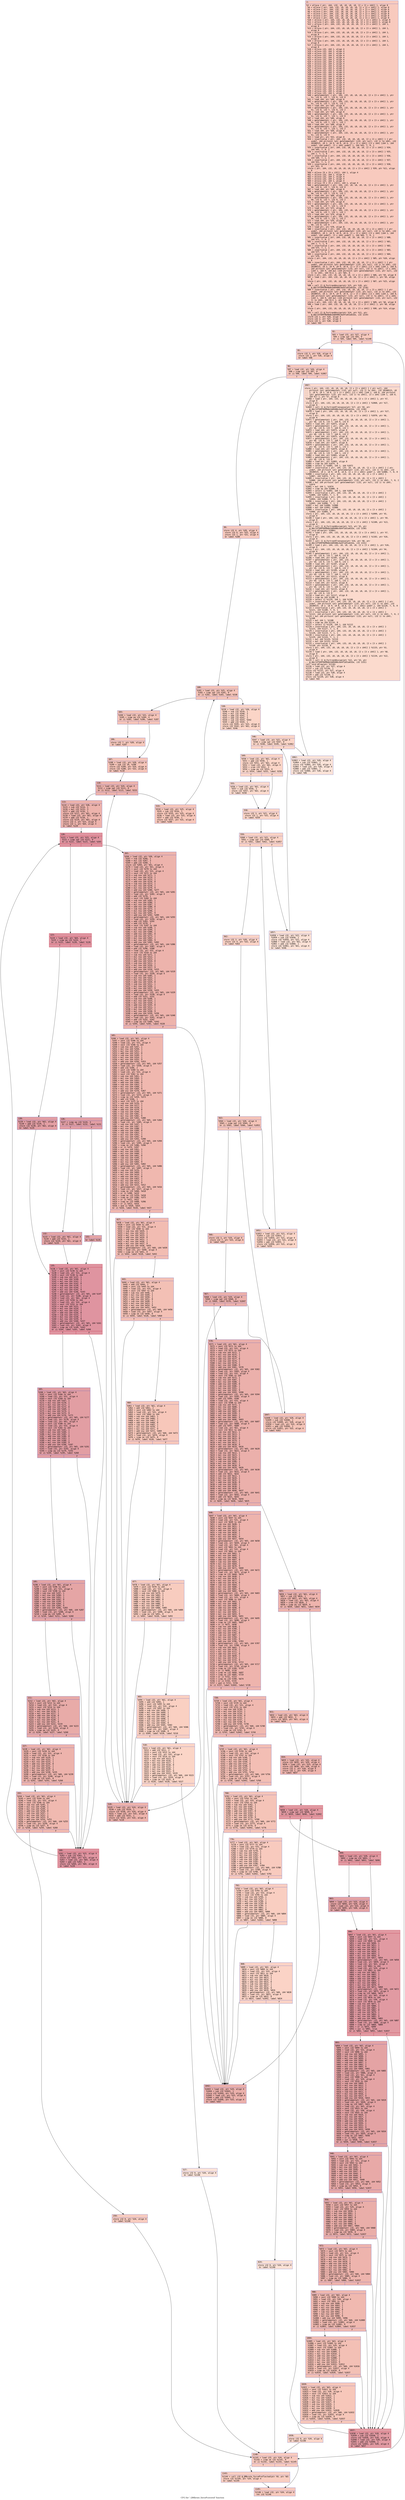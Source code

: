 digraph "CFG for '_QMbrute_forcePcovered' function" {
	label="CFG for '_QMbrute_forcePcovered' function";

	Node0x55bb5fda6000 [shape=record,color="#3d50c3ff", style=filled, fillcolor="#ef886b70" fontname="Courier",label="{2:\l|  %3 = alloca \{ ptr, i64, i32, i8, i8, i8, i8, [2 x [3 x i64]] \}, align 8\l  %4 = alloca \{ ptr, i64, i32, i8, i8, i8, i8, [2 x [3 x i64]] \}, align 8\l  %5 = alloca \{ ptr, i64, i32, i8, i8, i8, i8, [2 x [3 x i64]] \}, align 8\l  %6 = alloca \{ ptr, i64, i32, i8, i8, i8, i8, [2 x [3 x i64]] \}, align 8\l  %7 = alloca \{ ptr, i64, i32, i8, i8, i8, i8, [2 x [3 x i64]] \}, align 8\l  %8 = alloca \{ ptr, i64, i32, i8, i8, i8, i8, [2 x [3 x i64]] \}, align 8\l  %9 = alloca \{ ptr, i64, i32, i8, i8, i8, i8, [2 x [3 x i64]] \}, align 8\l  %10 = alloca \{ ptr, i64, i32, i8, i8, i8, i8, [2 x [3 x i64]] \}, align 8\l  %11 = alloca \{ ptr, i64, i32, i8, i8, i8, i8, [2 x [3 x i64]] \}, align 8\l  %12 = alloca \{ ptr, i64, i32, i8, i8, i8, i8, [2 x [3 x i64]] \}, i64 1,\l... align 8\l  %13 = alloca \{ ptr, i64, i32, i8, i8, i8, i8, [2 x [3 x i64]] \}, i64 1,\l... align 8\l  %14 = alloca \{ ptr, i64, i32, i8, i8, i8, i8, [2 x [3 x i64]] \}, i64 1,\l... align 8\l  %15 = alloca \{ ptr, i64, i32, i8, i8, i8, i8, [2 x [3 x i64]] \}, i64 1,\l... align 8\l  %16 = alloca \{ ptr, i64, i32, i8, i8, i8, i8, [2 x [3 x i64]] \}, i64 1,\l... align 8\l  %17 = alloca \{ ptr, i64, i32, i8, i8, i8, i8, [2 x [3 x i64]] \}, i64 1,\l... align 8\l  %18 = alloca i32, i64 1, align 4\l  %19 = alloca i32, i64 1, align 4\l  %20 = alloca i32, i64 1, align 4\l  %21 = alloca i32, i64 1, align 4\l  %22 = alloca i32, i64 1, align 4\l  %23 = alloca i32, i64 1, align 4\l  %24 = alloca i32, i64 1, align 4\l  %25 = alloca i32, i64 1, align 4\l  %26 = alloca i32, i64 1, align 4\l  %27 = alloca i32, i64 1, align 4\l  %28 = alloca i32, i64 1, align 4\l  %29 = alloca i32, i64 1, align 4\l  %30 = alloca i32, i64 1, align 4\l  %31 = alloca i32, i64 1, align 4\l  %32 = alloca i32, i64 1, align 4\l  %33 = alloca i32, i64 1, align 4\l  %34 = alloca i32, i64 1, align 4\l  %35 = alloca i32, i64 1, align 4\l  %36 = alloca i32, i64 1, align 4\l  %37 = alloca i32, i64 1, align 4\l  %38 = alloca i32, i64 1, align 4\l  %39 = alloca i32, i64 1, align 4\l  %40 = getelementptr \{ ptr, i64, i32, i8, i8, i8, i8, [2 x [3 x i64]] \}, ptr\l... %1, i32 0, i32 7, i32 0, i32 0\l  %41 = load i64, ptr %40, align 8\l  %42 = getelementptr \{ ptr, i64, i32, i8, i8, i8, i8, [2 x [3 x i64]] \}, ptr\l... %1, i32 0, i32 7, i32 0, i32 1\l  %43 = load i64, ptr %42, align 8\l  %44 = getelementptr \{ ptr, i64, i32, i8, i8, i8, i8, [2 x [3 x i64]] \}, ptr\l... %1, i32 0, i32 7, i32 0, i32 2\l  %45 = load i64, ptr %44, align 8\l  %46 = getelementptr \{ ptr, i64, i32, i8, i8, i8, i8, [2 x [3 x i64]] \}, ptr\l... %1, i32 0, i32 7, i32 1, i32 0\l  %47 = load i64, ptr %46, align 8\l  %48 = getelementptr \{ ptr, i64, i32, i8, i8, i8, i8, [2 x [3 x i64]] \}, ptr\l... %1, i32 0, i32 7, i32 1, i32 1\l  %49 = load i64, ptr %48, align 8\l  %50 = getelementptr \{ ptr, i64, i32, i8, i8, i8, i8, [2 x [3 x i64]] \}, ptr\l... %1, i32 0, i32 7, i32 1, i32 2\l  %51 = load i64, ptr %50, align 8\l  %52 = getelementptr \{ ptr, i64, i32, i8, i8, i8, i8, [2 x [3 x i64]] \}, ptr\l... %1, i32 0, i32 0\l  %53 = load ptr, ptr %52, align 8\l  %54 = insertvalue \{ ptr, i64, i32, i8, i8, i8, i8, [2 x [3 x i64]] \} \{ ptr\l... undef, i64 ptrtoint (ptr getelementptr (i32, ptr null, i32 1) to i64), i32\l... 20180515, i8 2, i8 9, i8 0, i8 0, [2 x [3 x i64]] [[3 x i64] [i64 1, i64\l... undef, i64 undef], [3 x i64] undef] \}, i64 %43, 7, 0, 1\l  %55 = insertvalue \{ ptr, i64, i32, i8, i8, i8, i8, [2 x [3 x i64]] \} %54,\l... i64 %45, 7, 0, 2\l  %56 = insertvalue \{ ptr, i64, i32, i8, i8, i8, i8, [2 x [3 x i64]] \} %55,\l... i64 1, 7, 1, 0\l  %57 = insertvalue \{ ptr, i64, i32, i8, i8, i8, i8, [2 x [3 x i64]] \} %56,\l... i64 %49, 7, 1, 1\l  %58 = insertvalue \{ ptr, i64, i32, i8, i8, i8, i8, [2 x [3 x i64]] \} %57,\l... i64 %51, 7, 1, 2\l  %59 = insertvalue \{ ptr, i64, i32, i8, i8, i8, i8, [2 x [3 x i64]] \} %58,\l... ptr %53, 0\l  store \{ ptr, i64, i32, i8, i8, i8, i8, [2 x [3 x i64]] \} %59, ptr %11, align\l... 8\l  %60 = alloca [9 x [9 x i32]], i64 1, align 4\l  %61 = alloca i32, i64 1, align 4\l  %62 = alloca i32, i64 1, align 4\l  %63 = alloca i32, i64 1, align 4\l  %64 = alloca i32, i64 1, align 4\l  %65 = alloca [9 x [9 x i32]], i64 1, align 4\l  %66 = getelementptr \{ ptr, i64, i32, i8, i8, i8, i8, [2 x [3 x i64]] \}, ptr\l... %0, i32 0, i32 7, i32 0, i32 0\l  %67 = load i64, ptr %66, align 8\l  %68 = getelementptr \{ ptr, i64, i32, i8, i8, i8, i8, [2 x [3 x i64]] \}, ptr\l... %0, i32 0, i32 7, i32 0, i32 1\l  %69 = load i64, ptr %68, align 8\l  %70 = getelementptr \{ ptr, i64, i32, i8, i8, i8, i8, [2 x [3 x i64]] \}, ptr\l... %0, i32 0, i32 7, i32 0, i32 2\l  %71 = load i64, ptr %70, align 8\l  %72 = getelementptr \{ ptr, i64, i32, i8, i8, i8, i8, [2 x [3 x i64]] \}, ptr\l... %0, i32 0, i32 7, i32 1, i32 0\l  %73 = load i64, ptr %72, align 8\l  %74 = getelementptr \{ ptr, i64, i32, i8, i8, i8, i8, [2 x [3 x i64]] \}, ptr\l... %0, i32 0, i32 7, i32 1, i32 1\l  %75 = load i64, ptr %74, align 8\l  %76 = getelementptr \{ ptr, i64, i32, i8, i8, i8, i8, [2 x [3 x i64]] \}, ptr\l... %0, i32 0, i32 7, i32 1, i32 2\l  %77 = load i64, ptr %76, align 8\l  %78 = getelementptr \{ ptr, i64, i32, i8, i8, i8, i8, [2 x [3 x i64]] \}, ptr\l... %0, i32 0, i32 0\l  %79 = load ptr, ptr %78, align 8\l  %80 = insertvalue \{ ptr, i64, i32, i8, i8, i8, i8, [2 x [3 x i64]] \} \{ ptr\l... undef, i64 ptrtoint (ptr getelementptr (i32, ptr null, i32 1) to i64), i32\l... 20180515, i8 2, i8 9, i8 0, i8 0, [2 x [3 x i64]] [[3 x i64] [i64 1, i64\l... undef, i64 undef], [3 x i64] undef] \}, i64 %69, 7, 0, 1\l  %81 = insertvalue \{ ptr, i64, i32, i8, i8, i8, i8, [2 x [3 x i64]] \} %80,\l... i64 %71, 7, 0, 2\l  %82 = insertvalue \{ ptr, i64, i32, i8, i8, i8, i8, [2 x [3 x i64]] \} %81,\l... i64 1, 7, 1, 0\l  %83 = insertvalue \{ ptr, i64, i32, i8, i8, i8, i8, [2 x [3 x i64]] \} %82,\l... i64 %75, 7, 1, 1\l  %84 = insertvalue \{ ptr, i64, i32, i8, i8, i8, i8, [2 x [3 x i64]] \} %83,\l... i64 %77, 7, 1, 2\l  %85 = insertvalue \{ ptr, i64, i32, i8, i8, i8, i8, [2 x [3 x i64]] \} %84,\l... ptr %79, 0\l  store \{ ptr, i64, i32, i8, i8, i8, i8, [2 x [3 x i64]] \} %85, ptr %10, align\l... 8\l  %86 = insertvalue \{ ptr, i64, i32, i8, i8, i8, i8, [2 x [3 x i64]] \} \{ ptr\l... undef, i64 ptrtoint (ptr getelementptr (i32, ptr null, i32 1) to i64), i32\l... 20180515, i8 2, i8 9, i8 0, i8 0, [2 x [3 x i64]] [[3 x i64] [i64 1, i64 9,\l... i64 ptrtoint (ptr getelementptr (i32, ptr null, i32 1) to i64)], [3 x i64]\l... [i64 1, i64 9, i64 mul (i64 ptrtoint (ptr getelementptr (i32, ptr null, i32\l... 1) to i64), i64 9)]] \}, ptr %65, 0\l  store \{ ptr, i64, i32, i8, i8, i8, i8, [2 x [3 x i64]] \} %86, ptr %9, align 8\l  %87 = load \{ ptr, i64, i32, i8, i8, i8, i8, [2 x [3 x i64]] \}, ptr %9, align\l... 8\l  store \{ ptr, i64, i32, i8, i8, i8, i8, [2 x [3 x i64]] \} %87, ptr %15, align\l... 8\l  %88 = call \{\} @_FortranAAssign(ptr %15, ptr %10, ptr\l... @_QQclXf509f8d48db1b89486c6e4f1d51e632e, i32 1218)\l  %89 = insertvalue \{ ptr, i64, i32, i8, i8, i8, i8, [2 x [3 x i64]] \} \{ ptr\l... undef, i64 ptrtoint (ptr getelementptr (i32, ptr null, i32 1) to i64), i32\l... 20180515, i8 2, i8 9, i8 0, i8 0, [2 x [3 x i64]] [[3 x i64] [i64 1, i64 9,\l... i64 ptrtoint (ptr getelementptr (i32, ptr null, i32 1) to i64)], [3 x i64]\l... [i64 1, i64 9, i64 mul (i64 ptrtoint (ptr getelementptr (i32, ptr null, i32\l... 1) to i64), i64 9)]] \}, ptr %60, 0\l  store \{ ptr, i64, i32, i8, i8, i8, i8, [2 x [3 x i64]] \} %89, ptr %8, align 8\l  %90 = load \{ ptr, i64, i32, i8, i8, i8, i8, [2 x [3 x i64]] \}, ptr %8, align\l... 8\l  store \{ ptr, i64, i32, i8, i8, i8, i8, [2 x [3 x i64]] \} %90, ptr %14, align\l... 8\l  %91 = call \{\} @_FortranAAssign(ptr %14, ptr %11, ptr\l... @_QQclXf509f8d48db1b89486c6e4f1d51e632e, i32 1219)\l  store i32 1, ptr %34, align 4\l  store i32 2, ptr %27, align 4\l  store i32 1, ptr %38, align 4\l  br label %92\l}"];
	Node0x55bb5fda6000 -> Node0x55bb5fdaa520[tooltip="2 -> 92\nProbability 100.00%" ];
	Node0x55bb5fdaa520 [shape=record,color="#3d50c3ff", style=filled, fillcolor="#ef886b70" fontname="Courier",label="{92:\l|  %93 = load i32, ptr %27, align 4\l  %94 = icmp sgt i32 %93, 0\l  br i1 %94, label %95, label %1140\l|{<s0>T|<s1>F}}"];
	Node0x55bb5fdaa520:s0 -> Node0x55bb5fdaa6f0[tooltip="92 -> 95\nProbability 96.88%" ];
	Node0x55bb5fdaa520:s1 -> Node0x55bb5fdaa740[tooltip="92 -> 1140\nProbability 3.12%" ];
	Node0x55bb5fdaa6f0 [shape=record,color="#3d50c3ff", style=filled, fillcolor="#ef886b70" fontname="Courier",label="{95:\l|  store i32 3, ptr %26, align 4\l  store i32 1, ptr %36, align 4\l  br label %96\l}"];
	Node0x55bb5fdaa6f0 -> Node0x55bb5fda7990[tooltip="95 -> 96\nProbability 100.00%" ];
	Node0x55bb5fda7990 [shape=record,color="#3d50c3ff", style=filled, fillcolor="#ef886b70" fontname="Courier",label="{96:\l|  %97 = load i32, ptr %26, align 4\l  %98 = icmp sgt i32 %97, 0\l  br i1 %98, label %99, label %1067\l|{<s0>T|<s1>F}}"];
	Node0x55bb5fda7990:s0 -> Node0x55bb5fda7b60[tooltip="96 -> 99\nProbability 96.88%" ];
	Node0x55bb5fda7990:s1 -> Node0x55bb5fda7bb0[tooltip="96 -> 1067\nProbability 3.12%" ];
	Node0x55bb5fda7b60 [shape=record,color="#3d50c3ff", style=filled, fillcolor="#ef886b70" fontname="Courier",label="{99:\l|  store i32 4, ptr %28, align 4\l  store i32 6, ptr %25, align 4\l  store i32 1, ptr %31, align 4\l  br label %100\l}"];
	Node0x55bb5fda7b60 -> Node0x55bb5fda7e90[tooltip="99 -> 100\nProbability 100.00%" ];
	Node0x55bb5fda7e90 [shape=record,color="#3d50c3ff", style=filled, fillcolor="#e97a5f70" fontname="Courier",label="{100:\l|  %101 = load i32, ptr %25, align 4\l  %102 = icmp sgt i32 %101, 0\l  br i1 %102, label %103, label %538\l|{<s0>T|<s1>F}}"];
	Node0x55bb5fda7e90:s0 -> Node0x55bb5fdab850[tooltip="100 -> 103\nProbability 96.88%" ];
	Node0x55bb5fda7e90:s1 -> Node0x55bb5fdab8a0[tooltip="100 -> 538\nProbability 3.12%" ];
	Node0x55bb5fdab850 [shape=record,color="#3d50c3ff", style=filled, fillcolor="#e97a5f70" fontname="Courier",label="{103:\l|  %104 = load i32, ptr %31, align 4\l  %105 = icmp eq i32 %104, 4\l  br i1 %105, label %106, label %107\l|{<s0>T|<s1>F}}"];
	Node0x55bb5fdab850:s0 -> Node0x55bb5fdabab0[tooltip="103 -> 106\nProbability 50.00%" ];
	Node0x55bb5fdab850:s1 -> Node0x55bb5fdabb00[tooltip="103 -> 107\nProbability 50.00%" ];
	Node0x55bb5fdabab0 [shape=record,color="#3d50c3ff", style=filled, fillcolor="#ed836670" fontname="Courier",label="{106:\l|  store i32 7, ptr %28, align 4\l  br label %107\l}"];
	Node0x55bb5fdabab0 -> Node0x55bb5fdabb00[tooltip="106 -> 107\nProbability 100.00%" ];
	Node0x55bb5fdabb00 [shape=record,color="#3d50c3ff", style=filled, fillcolor="#e97a5f70" fontname="Courier",label="{107:\l|  %108 = load i32, ptr %28, align 4\l  %109 = sub i32 10, %108\l  store i32 %109, ptr %24, align 4\l  store i32 %108, ptr %32, align 4\l  br label %110\l}"];
	Node0x55bb5fdabb00 -> Node0x55bb5fdabf60[tooltip="107 -> 110\nProbability 100.00%" ];
	Node0x55bb5fdabf60 [shape=record,color="#3d50c3ff", style=filled, fillcolor="#d6524470" fontname="Courier",label="{110:\l|  %111 = load i32, ptr %24, align 4\l  %112 = icmp sgt i32 %111, 0\l  br i1 %112, label %113, label %533\l|{<s0>T|<s1>F}}"];
	Node0x55bb5fdabf60:s0 -> Node0x55bb5fdac130[tooltip="110 -> 113\nProbability 96.88%" ];
	Node0x55bb5fdabf60:s1 -> Node0x55bb5fdac180[tooltip="110 -> 533\nProbability 3.12%" ];
	Node0x55bb5fdac130 [shape=record,color="#3d50c3ff", style=filled, fillcolor="#d6524470" fontname="Courier",label="{113:\l|  %114 = load i32, ptr %36, align 4\l  %115 = sub i32 %114, 1\l  %116 = mul i32 %115, 3\l  %117 = add i32 %116, 1\l  store i32 %117, ptr %61, align 4\l  %118 = load i32, ptr %61, align 4\l  %119 = add i32 %118, 1\l  store i32 %119, ptr %62, align 4\l  store i32 3, ptr %23, align 4\l  store i32 1, ptr %64, align 4\l  br label %120\l}"];
	Node0x55bb5fdac130 -> Node0x55bb5fdac840[tooltip="113 -> 120\nProbability 100.00%" ];
	Node0x55bb5fdac840 [shape=record,color="#b70d28ff", style=filled, fillcolor="#b70d2870" fontname="Courier",label="{120:\l|  %121 = load i32, ptr %23, align 4\l  %122 = icmp sgt i32 %121, 0\l  br i1 %122, label %123, label %265\l|{<s0>T|<s1>F}}"];
	Node0x55bb5fdac840:s0 -> Node0x55bb5fdaca10[tooltip="120 -> 123\nProbability 96.88%" ];
	Node0x55bb5fdac840:s1 -> Node0x55bb5fdaca60[tooltip="120 -> 265\nProbability 3.12%" ];
	Node0x55bb5fdaca10 [shape=record,color="#b70d28ff", style=filled, fillcolor="#b70d2870" fontname="Courier",label="{123:\l|  %124 = load i32, ptr %64, align 4\l  %125 = icmp eq i32 %124, 2\l  br i1 %125, label %128, label %126\l|{<s0>T|<s1>F}}"];
	Node0x55bb5fdaca10:s0 -> Node0x55bb5fdacc70[tooltip="123 -> 128\nProbability 50.00%" ];
	Node0x55bb5fdaca10:s1 -> Node0x55bb5fdaccc0[tooltip="123 -> 126\nProbability 50.00%" ];
	Node0x55bb5fdaccc0 [shape=record,color="#3d50c3ff", style=filled, fillcolor="#be242e70" fontname="Courier",label="{126:\l|  %127 = icmp eq i32 %124, 3\l  br i1 %127, label %132, label %131\l|{<s0>T|<s1>F}}"];
	Node0x55bb5fdaccc0:s0 -> Node0x55bb5fdace50[tooltip="126 -> 132\nProbability 50.00%" ];
	Node0x55bb5fdaccc0:s1 -> Node0x55bb5fdacea0[tooltip="126 -> 131\nProbability 50.00%" ];
	Node0x55bb5fdacc70 [shape=record,color="#3d50c3ff", style=filled, fillcolor="#be242e70" fontname="Courier",label="{128:\l|  %129 = load i32, ptr %62, align 4\l  %130 = add i32 %129, 1\l  store i32 %130, ptr %62, align 4\l  br label %135\l}"];
	Node0x55bb5fdacc70 -> Node0x55bb5fdad150[tooltip="128 -> 135\nProbability 100.00%" ];
	Node0x55bb5fdacea0 [shape=record,color="#3d50c3ff", style=filled, fillcolor="#c5333470" fontname="Courier",label="{131:\l|  br label %135\l}"];
	Node0x55bb5fdacea0 -> Node0x55bb5fdad150[tooltip="131 -> 135\nProbability 100.00%" ];
	Node0x55bb5fdace50 [shape=record,color="#3d50c3ff", style=filled, fillcolor="#c5333470" fontname="Courier",label="{132:\l|  %133 = load i32, ptr %61, align 4\l  %134 = add i32 %133, 1\l  store i32 %134, ptr %61, align 4\l  br label %135\l}"];
	Node0x55bb5fdace50 -> Node0x55bb5fdad150[tooltip="132 -> 135\nProbability 100.00%" ];
	Node0x55bb5fdad150 [shape=record,color="#b70d28ff", style=filled, fillcolor="#b70d2870" fontname="Courier",label="{135:\l|  %136 = load i32, ptr %61, align 4\l  %137 = sext i32 %136 to i64\l  %138 = load i32, ptr %31, align 4\l  %139 = sext i32 %138 to i64\l  %140 = sub nsw i64 %137, 1\l  %141 = mul nsw i64 %140, 1\l  %142 = mul nsw i64 %141, 1\l  %143 = add nsw i64 %142, 0\l  %144 = sub nsw i64 %139, 1\l  %145 = mul nsw i64 %144, 1\l  %146 = mul nsw i64 %145, 9\l  %147 = add nsw i64 %146, %143\l  %148 = getelementptr i32, ptr %65, i64 %147\l  %149 = load i32, ptr %148, align 4\l  %150 = load i32, ptr %62, align 4\l  %151 = sext i32 %150 to i64\l  %152 = load i32, ptr %32, align 4\l  %153 = sext i32 %152 to i64\l  %154 = sub nsw i64 %151, 1\l  %155 = mul nsw i64 %154, 1\l  %156 = mul nsw i64 %155, 1\l  %157 = add nsw i64 %156, 0\l  %158 = sub nsw i64 %153, 1\l  %159 = mul nsw i64 %158, 1\l  %160 = mul nsw i64 %159, 9\l  %161 = add nsw i64 %160, %157\l  %162 = getelementptr i32, ptr %65, i64 %161\l  %163 = load i32, ptr %162, align 4\l  %164 = icmp eq i32 %149, %163\l  br i1 %164, label %165, label %260\l|{<s0>T|<s1>F}}"];
	Node0x55bb5fdad150:s0 -> Node0x55bb5fdae430[tooltip="135 -> 165\nProbability 50.00%" ];
	Node0x55bb5fdad150:s1 -> Node0x55bb5fdae480[tooltip="135 -> 260\nProbability 50.00%" ];
	Node0x55bb5fdae430 [shape=record,color="#3d50c3ff", style=filled, fillcolor="#be242e70" fontname="Courier",label="{165:\l|  %166 = load i32, ptr %62, align 4\l  %167 = sext i32 %166 to i64\l  %168 = load i32, ptr %31, align 4\l  %169 = sext i32 %168 to i64\l  %170 = sub nsw i64 %167, 1\l  %171 = mul nsw i64 %170, 1\l  %172 = mul nsw i64 %171, 1\l  %173 = add nsw i64 %172, 0\l  %174 = sub nsw i64 %169, 1\l  %175 = mul nsw i64 %174, 1\l  %176 = mul nsw i64 %175, 9\l  %177 = add nsw i64 %176, %173\l  %178 = getelementptr i32, ptr %65, i64 %177\l  %179 = load i32, ptr %178, align 4\l  %180 = load i32, ptr %61, align 4\l  %181 = sext i32 %180 to i64\l  %182 = load i32, ptr %32, align 4\l  %183 = sext i32 %182 to i64\l  %184 = sub nsw i64 %181, 1\l  %185 = mul nsw i64 %184, 1\l  %186 = mul nsw i64 %185, 1\l  %187 = add nsw i64 %186, 0\l  %188 = sub nsw i64 %183, 1\l  %189 = mul nsw i64 %188, 1\l  %190 = mul nsw i64 %189, 9\l  %191 = add nsw i64 %190, %187\l  %192 = getelementptr i32, ptr %65, i64 %191\l  %193 = load i32, ptr %192, align 4\l  %194 = icmp eq i32 %179, %193\l  br i1 %194, label %195, label %260\l|{<s0>T|<s1>F}}"];
	Node0x55bb5fdae430:s0 -> Node0x55bb5fdaa9f0[tooltip="165 -> 195\nProbability 50.00%" ];
	Node0x55bb5fdae430:s1 -> Node0x55bb5fdae480[tooltip="165 -> 260\nProbability 50.00%" ];
	Node0x55bb5fdaa9f0 [shape=record,color="#3d50c3ff", style=filled, fillcolor="#c5333470" fontname="Courier",label="{195:\l|  %196 = load i32, ptr %61, align 4\l  %197 = sext i32 %196 to i64\l  %198 = load i32, ptr %31, align 4\l  %199 = sext i32 %198 to i64\l  %200 = sub nsw i64 %197, 1\l  %201 = mul nsw i64 %200, 1\l  %202 = mul nsw i64 %201, 1\l  %203 = add nsw i64 %202, 0\l  %204 = sub nsw i64 %199, 1\l  %205 = mul nsw i64 %204, 1\l  %206 = mul nsw i64 %205, 9\l  %207 = add nsw i64 %206, %203\l  %208 = getelementptr i32, ptr %60, i64 %207\l  %209 = load i32, ptr %208, align 4\l  %210 = icmp eq i32 %209, 0\l  br i1 %210, label %211, label %260\l|{<s0>T|<s1>F}}"];
	Node0x55bb5fdaa9f0:s0 -> Node0x55bb5fdab300[tooltip="195 -> 211\nProbability 37.50%" ];
	Node0x55bb5fdaa9f0:s1 -> Node0x55bb5fdae480[tooltip="195 -> 260\nProbability 62.50%" ];
	Node0x55bb5fdab300 [shape=record,color="#3d50c3ff", style=filled, fillcolor="#cc403a70" fontname="Courier",label="{211:\l|  %212 = load i32, ptr %62, align 4\l  %213 = sext i32 %212 to i64\l  %214 = load i32, ptr %32, align 4\l  %215 = sext i32 %214 to i64\l  %216 = sub nsw i64 %213, 1\l  %217 = mul nsw i64 %216, 1\l  %218 = mul nsw i64 %217, 1\l  %219 = add nsw i64 %218, 0\l  %220 = sub nsw i64 %215, 1\l  %221 = mul nsw i64 %220, 1\l  %222 = mul nsw i64 %221, 9\l  %223 = add nsw i64 %222, %219\l  %224 = getelementptr i32, ptr %60, i64 %223\l  %225 = load i32, ptr %224, align 4\l  %226 = icmp eq i32 %225, 0\l  br i1 %226, label %227, label %260\l|{<s0>T|<s1>F}}"];
	Node0x55bb5fdab300:s0 -> Node0x55bb5fdb1760[tooltip="211 -> 227\nProbability 37.50%" ];
	Node0x55bb5fdab300:s1 -> Node0x55bb5fdae480[tooltip="211 -> 260\nProbability 62.50%" ];
	Node0x55bb5fdb1760 [shape=record,color="#3d50c3ff", style=filled, fillcolor="#d6524470" fontname="Courier",label="{227:\l|  %228 = load i32, ptr %62, align 4\l  %229 = sext i32 %228 to i64\l  %230 = load i32, ptr %31, align 4\l  %231 = sext i32 %230 to i64\l  %232 = sub nsw i64 %229, 1\l  %233 = mul nsw i64 %232, 1\l  %234 = mul nsw i64 %233, 1\l  %235 = add nsw i64 %234, 0\l  %236 = sub nsw i64 %231, 1\l  %237 = mul nsw i64 %236, 1\l  %238 = mul nsw i64 %237, 9\l  %239 = add nsw i64 %238, %235\l  %240 = getelementptr i32, ptr %60, i64 %239\l  %241 = load i32, ptr %240, align 4\l  %242 = icmp eq i32 %241, 0\l  br i1 %242, label %243, label %260\l|{<s0>T|<s1>F}}"];
	Node0x55bb5fdb1760:s0 -> Node0x55bb5fdb2070[tooltip="227 -> 243\nProbability 37.50%" ];
	Node0x55bb5fdb1760:s1 -> Node0x55bb5fdae480[tooltip="227 -> 260\nProbability 62.50%" ];
	Node0x55bb5fdb2070 [shape=record,color="#3d50c3ff", style=filled, fillcolor="#de614d70" fontname="Courier",label="{243:\l|  %244 = load i32, ptr %61, align 4\l  %245 = sext i32 %244 to i64\l  %246 = load i32, ptr %32, align 4\l  %247 = sext i32 %246 to i64\l  %248 = sub nsw i64 %245, 1\l  %249 = mul nsw i64 %248, 1\l  %250 = mul nsw i64 %249, 1\l  %251 = add nsw i64 %250, 0\l  %252 = sub nsw i64 %247, 1\l  %253 = mul nsw i64 %252, 1\l  %254 = mul nsw i64 %253, 9\l  %255 = add nsw i64 %254, %251\l  %256 = getelementptr i32, ptr %60, i64 %255\l  %257 = load i32, ptr %256, align 4\l  %258 = icmp eq i32 %257, 0\l  br i1 %258, label %259, label %260\l|{<s0>T|<s1>F}}"];
	Node0x55bb5fdb2070:s0 -> Node0x55bb5fdb2980[tooltip="243 -> 259\nProbability 3.12%" ];
	Node0x55bb5fdb2070:s1 -> Node0x55bb5fdae480[tooltip="243 -> 260\nProbability 96.88%" ];
	Node0x55bb5fdb2980 [shape=record,color="#3d50c3ff", style=filled, fillcolor="#f08b6e70" fontname="Courier",label="{259:\l|  store i32 0, ptr %34, align 4\l  br label %1140\l}"];
	Node0x55bb5fdb2980 -> Node0x55bb5fdaa740[tooltip="259 -> 1140\nProbability 100.00%" ];
	Node0x55bb5fdae480 [shape=record,color="#b70d28ff", style=filled, fillcolor="#b70d2870" fontname="Courier",label="{260:\l|  %261 = load i32, ptr %23, align 4\l  %262 = sub i32 %261, 1\l  store i32 %262, ptr %23, align 4\l  %263 = load i32, ptr %64, align 4\l  %264 = add i32 %263, 1\l  store i32 %264, ptr %64, align 4\l  br label %120\l}"];
	Node0x55bb5fdae480 -> Node0x55bb5fdac840[tooltip="260 -> 120\nProbability 100.00%" ];
	Node0x55bb5fdaca60 [shape=record,color="#3d50c3ff", style=filled, fillcolor="#d6524470" fontname="Courier",label="{265:\l|  %266 = load i32, ptr %36, align 4\l  %267 = sub i32 %266, 1\l  %268 = mul i32 %267, 3\l  %269 = add i32 %268, 1\l  store i32 %269, ptr %61, align 4\l  %270 = load i32, ptr %61, align 4\l  %271 = sext i32 %270 to i64\l  %272 = load i32, ptr %31, align 4\l  %273 = sext i32 %272 to i64\l  %274 = sub nsw i64 %271, 1\l  %275 = mul nsw i64 %274, 1\l  %276 = mul nsw i64 %275, 1\l  %277 = add nsw i64 %276, 0\l  %278 = sub nsw i64 %273, 1\l  %279 = mul nsw i64 %278, 1\l  %280 = mul nsw i64 %279, 9\l  %281 = add nsw i64 %280, %277\l  %282 = getelementptr i32, ptr %65, i64 %281\l  %283 = load i32, ptr %282, align 4\l  %284 = add i32 %270, 1\l  %285 = sext i32 %284 to i64\l  %286 = sub nsw i64 %285, 1\l  %287 = mul nsw i64 %286, 1\l  %288 = mul nsw i64 %287, 1\l  %289 = add nsw i64 %288, 0\l  %290 = sub nsw i64 %273, 1\l  %291 = mul nsw i64 %290, 1\l  %292 = mul nsw i64 %291, 9\l  %293 = add nsw i64 %292, %289\l  %294 = getelementptr i32, ptr %65, i64 %293\l  %295 = load i32, ptr %294, align 4\l  %296 = add i32 %283, %295\l  %297 = add i32 %270, 2\l  %298 = sext i32 %297 to i64\l  %299 = sub nsw i64 %298, 1\l  %300 = mul nsw i64 %299, 1\l  %301 = mul nsw i64 %300, 1\l  %302 = add nsw i64 %301, 0\l  %303 = sub nsw i64 %273, 1\l  %304 = mul nsw i64 %303, 1\l  %305 = mul nsw i64 %304, 9\l  %306 = add nsw i64 %305, %302\l  %307 = getelementptr i32, ptr %65, i64 %306\l  %308 = load i32, ptr %307, align 4\l  %309 = add i32 %296, %308\l  %310 = load i32, ptr %32, align 4\l  %311 = sext i32 %310 to i64\l  %312 = sub nsw i64 %271, 1\l  %313 = mul nsw i64 %312, 1\l  %314 = mul nsw i64 %313, 1\l  %315 = add nsw i64 %314, 0\l  %316 = sub nsw i64 %311, 1\l  %317 = mul nsw i64 %316, 1\l  %318 = mul nsw i64 %317, 9\l  %319 = add nsw i64 %318, %315\l  %320 = getelementptr i32, ptr %65, i64 %319\l  %321 = load i32, ptr %320, align 4\l  %322 = sub nsw i64 %285, 1\l  %323 = mul nsw i64 %322, 1\l  %324 = mul nsw i64 %323, 1\l  %325 = add nsw i64 %324, 0\l  %326 = sub nsw i64 %311, 1\l  %327 = mul nsw i64 %326, 1\l  %328 = mul nsw i64 %327, 9\l  %329 = add nsw i64 %328, %325\l  %330 = getelementptr i32, ptr %65, i64 %329\l  %331 = load i32, ptr %330, align 4\l  %332 = add i32 %321, %331\l  %333 = sub nsw i64 %298, 1\l  %334 = mul nsw i64 %333, 1\l  %335 = mul nsw i64 %334, 1\l  %336 = add nsw i64 %335, 0\l  %337 = sub nsw i64 %311, 1\l  %338 = mul nsw i64 %337, 1\l  %339 = mul nsw i64 %338, 9\l  %340 = add nsw i64 %339, %336\l  %341 = getelementptr i32, ptr %65, i64 %340\l  %342 = load i32, ptr %341, align 4\l  %343 = add i32 %332, %342\l  %344 = icmp eq i32 %309, %343\l  br i1 %344, label %345, label %528\l|{<s0>T|<s1>F}}"];
	Node0x55bb5fdaca60:s0 -> Node0x55bb5fdb5b90[tooltip="265 -> 345\nProbability 50.00%" ];
	Node0x55bb5fdaca60:s1 -> Node0x55bb5fdb5be0[tooltip="265 -> 528\nProbability 50.00%" ];
	Node0x55bb5fdb5b90 [shape=record,color="#3d50c3ff", style=filled, fillcolor="#dc5d4a70" fontname="Courier",label="{345:\l|  %346 = load i32, ptr %61, align 4\l  %347 = sext i32 %346 to i64\l  %348 = load i32, ptr %31, align 4\l  %349 = sext i32 %348 to i64\l  %350 = sub nsw i64 %347, 1\l  %351 = mul nsw i64 %350, 1\l  %352 = mul nsw i64 %351, 1\l  %353 = add nsw i64 %352, 0\l  %354 = sub nsw i64 %349, 1\l  %355 = mul nsw i64 %354, 1\l  %356 = mul nsw i64 %355, 9\l  %357 = add nsw i64 %356, %353\l  %358 = getelementptr i32, ptr %65, i64 %357\l  %359 = load i32, ptr %358, align 4\l  %360 = add i32 %346, 2\l  %361 = sext i32 %360 to i64\l  %362 = load i32, ptr %32, align 4\l  %363 = sext i32 %362 to i64\l  %364 = sub nsw i64 %361, 1\l  %365 = mul nsw i64 %364, 1\l  %366 = mul nsw i64 %365, 1\l  %367 = add nsw i64 %366, 0\l  %368 = sub nsw i64 %363, 1\l  %369 = mul nsw i64 %368, 1\l  %370 = mul nsw i64 %369, 9\l  %371 = add nsw i64 %370, %367\l  %372 = getelementptr i32, ptr %65, i64 %371\l  %373 = load i32, ptr %372, align 4\l  %374 = icmp ne i32 %359, %373\l  %375 = add i32 %346, 1\l  %376 = sext i32 %375 to i64\l  %377 = sub nsw i64 %376, 1\l  %378 = mul nsw i64 %377, 1\l  %379 = mul nsw i64 %378, 1\l  %380 = add nsw i64 %379, 0\l  %381 = sub nsw i64 %349, 1\l  %382 = mul nsw i64 %381, 1\l  %383 = mul nsw i64 %382, 9\l  %384 = add nsw i64 %383, %380\l  %385 = getelementptr i32, ptr %65, i64 %384\l  %386 = load i32, ptr %385, align 4\l  %387 = sub nsw i64 %347, 1\l  %388 = mul nsw i64 %387, 1\l  %389 = mul nsw i64 %388, 1\l  %390 = add nsw i64 %389, 0\l  %391 = sub nsw i64 %363, 1\l  %392 = mul nsw i64 %391, 1\l  %393 = mul nsw i64 %392, 9\l  %394 = add nsw i64 %393, %390\l  %395 = getelementptr i32, ptr %65, i64 %394\l  %396 = load i32, ptr %395, align 4\l  %397 = icmp ne i32 %386, %396\l  %398 = or i1 %374, %397\l  %399 = sub nsw i64 %361, 1\l  %400 = mul nsw i64 %399, 1\l  %401 = mul nsw i64 %400, 1\l  %402 = add nsw i64 %401, 0\l  %403 = sub nsw i64 %349, 1\l  %404 = mul nsw i64 %403, 1\l  %405 = mul nsw i64 %404, 9\l  %406 = add nsw i64 %405, %402\l  %407 = getelementptr i32, ptr %65, i64 %406\l  %408 = load i32, ptr %407, align 4\l  %409 = sub nsw i64 %376, 1\l  %410 = mul nsw i64 %409, 1\l  %411 = mul nsw i64 %410, 1\l  %412 = add nsw i64 %411, 0\l  %413 = sub nsw i64 %363, 1\l  %414 = mul nsw i64 %413, 1\l  %415 = mul nsw i64 %414, 9\l  %416 = add nsw i64 %415, %412\l  %417 = getelementptr i32, ptr %65, i64 %416\l  %418 = load i32, ptr %417, align 4\l  %419 = icmp ne i32 %408, %418\l  %420 = or i1 %398, %419\l  %421 = icmp ne i32 %359, %418\l  %422 = icmp ne i32 %386, %373\l  %423 = or i1 %421, %422\l  %424 = icmp ne i32 %408, %396\l  %425 = or i1 %423, %424\l  %426 = and i1 %420, %425\l  br i1 %426, label %528, label %427\l|{<s0>T|<s1>F}}"];
	Node0x55bb5fdb5b90:s0 -> Node0x55bb5fdb5be0[tooltip="345 -> 528\nProbability 50.00%" ];
	Node0x55bb5fdb5b90:s1 -> Node0x55bb5fdb0b90[tooltip="345 -> 427\nProbability 50.00%" ];
	Node0x55bb5fdb0b90 [shape=record,color="#3d50c3ff", style=filled, fillcolor="#e1675170" fontname="Courier",label="{427:\l|  %428 = load i32, ptr %61, align 4\l  %429 = sext i32 %428 to i64\l  %430 = load i32, ptr %31, align 4\l  %431 = sext i32 %430 to i64\l  %432 = sub nsw i64 %429, 1\l  %433 = mul nsw i64 %432, 1\l  %434 = mul nsw i64 %433, 1\l  %435 = add nsw i64 %434, 0\l  %436 = sub nsw i64 %431, 1\l  %437 = mul nsw i64 %436, 1\l  %438 = mul nsw i64 %437, 9\l  %439 = add nsw i64 %438, %435\l  %440 = getelementptr i32, ptr %60, i64 %439\l  %441 = load i32, ptr %440, align 4\l  %442 = icmp ne i32 %441, 0\l  br i1 %442, label %528, label %443\l|{<s0>T|<s1>F}}"];
	Node0x55bb5fdb0b90:s0 -> Node0x55bb5fdb5be0[tooltip="427 -> 528\nProbability 62.50%" ];
	Node0x55bb5fdb0b90:s1 -> Node0x55bb5fdbb2b0[tooltip="427 -> 443\nProbability 37.50%" ];
	Node0x55bb5fdbb2b0 [shape=record,color="#3d50c3ff", style=filled, fillcolor="#e5705870" fontname="Courier",label="{443:\l|  %444 = load i32, ptr %61, align 4\l  %445 = add i32 %444, 1\l  %446 = sext i32 %445 to i64\l  %447 = load i32, ptr %31, align 4\l  %448 = sext i32 %447 to i64\l  %449 = sub nsw i64 %446, 1\l  %450 = mul nsw i64 %449, 1\l  %451 = mul nsw i64 %450, 1\l  %452 = add nsw i64 %451, 0\l  %453 = sub nsw i64 %448, 1\l  %454 = mul nsw i64 %453, 1\l  %455 = mul nsw i64 %454, 9\l  %456 = add nsw i64 %455, %452\l  %457 = getelementptr i32, ptr %60, i64 %456\l  %458 = load i32, ptr %457, align 4\l  %459 = icmp ne i32 %458, 0\l  br i1 %459, label %528, label %460\l|{<s0>T|<s1>F}}"];
	Node0x55bb5fdbb2b0:s0 -> Node0x55bb5fdb5be0[tooltip="443 -> 528\nProbability 62.50%" ];
	Node0x55bb5fdbb2b0:s1 -> Node0x55bb5fdbbc50[tooltip="443 -> 460\nProbability 37.50%" ];
	Node0x55bb5fdbbc50 [shape=record,color="#3d50c3ff", style=filled, fillcolor="#ec7f6370" fontname="Courier",label="{460:\l|  %461 = load i32, ptr %61, align 4\l  %462 = add i32 %461, 2\l  %463 = sext i32 %462 to i64\l  %464 = load i32, ptr %31, align 4\l  %465 = sext i32 %464 to i64\l  %466 = sub nsw i64 %463, 1\l  %467 = mul nsw i64 %466, 1\l  %468 = mul nsw i64 %467, 1\l  %469 = add nsw i64 %468, 0\l  %470 = sub nsw i64 %465, 1\l  %471 = mul nsw i64 %470, 1\l  %472 = mul nsw i64 %471, 9\l  %473 = add nsw i64 %472, %469\l  %474 = getelementptr i32, ptr %60, i64 %473\l  %475 = load i32, ptr %474, align 4\l  %476 = icmp ne i32 %475, 0\l  br i1 %476, label %528, label %477\l|{<s0>T|<s1>F}}"];
	Node0x55bb5fdbbc50:s0 -> Node0x55bb5fdb5be0[tooltip="460 -> 528\nProbability 62.50%" ];
	Node0x55bb5fdbbc50:s1 -> Node0x55bb5fdbc5f0[tooltip="460 -> 477\nProbability 37.50%" ];
	Node0x55bb5fdbc5f0 [shape=record,color="#3d50c3ff", style=filled, fillcolor="#f08b6e70" fontname="Courier",label="{477:\l|  %478 = load i32, ptr %61, align 4\l  %479 = sext i32 %478 to i64\l  %480 = load i32, ptr %32, align 4\l  %481 = sext i32 %480 to i64\l  %482 = sub nsw i64 %479, 1\l  %483 = mul nsw i64 %482, 1\l  %484 = mul nsw i64 %483, 1\l  %485 = add nsw i64 %484, 0\l  %486 = sub nsw i64 %481, 1\l  %487 = mul nsw i64 %486, 1\l  %488 = mul nsw i64 %487, 9\l  %489 = add nsw i64 %488, %485\l  %490 = getelementptr i32, ptr %60, i64 %489\l  %491 = load i32, ptr %490, align 4\l  %492 = icmp ne i32 %491, 0\l  br i1 %492, label %528, label %493\l|{<s0>T|<s1>F}}"];
	Node0x55bb5fdbc5f0:s0 -> Node0x55bb5fdb5be0[tooltip="477 -> 528\nProbability 62.50%" ];
	Node0x55bb5fdbc5f0:s1 -> Node0x55bb5fdbcf00[tooltip="477 -> 493\nProbability 37.50%" ];
	Node0x55bb5fdbcf00 [shape=record,color="#3d50c3ff", style=filled, fillcolor="#f3947570" fontname="Courier",label="{493:\l|  %494 = load i32, ptr %61, align 4\l  %495 = add i32 %494, 1\l  %496 = sext i32 %495 to i64\l  %497 = load i32, ptr %32, align 4\l  %498 = sext i32 %497 to i64\l  %499 = sub nsw i64 %496, 1\l  %500 = mul nsw i64 %499, 1\l  %501 = mul nsw i64 %500, 1\l  %502 = add nsw i64 %501, 0\l  %503 = sub nsw i64 %498, 1\l  %504 = mul nsw i64 %503, 1\l  %505 = mul nsw i64 %504, 9\l  %506 = add nsw i64 %505, %502\l  %507 = getelementptr i32, ptr %60, i64 %506\l  %508 = load i32, ptr %507, align 4\l  %509 = icmp ne i32 %508, 0\l  br i1 %509, label %528, label %510\l|{<s0>T|<s1>F}}"];
	Node0x55bb5fdbcf00:s0 -> Node0x55bb5fdb5be0[tooltip="493 -> 528\nProbability 62.50%" ];
	Node0x55bb5fdbcf00:s1 -> Node0x55bb5fdbd8a0[tooltip="493 -> 510\nProbability 37.50%" ];
	Node0x55bb5fdbd8a0 [shape=record,color="#3d50c3ff", style=filled, fillcolor="#f5a08170" fontname="Courier",label="{510:\l|  %511 = load i32, ptr %61, align 4\l  %512 = add i32 %511, 2\l  %513 = sext i32 %512 to i64\l  %514 = load i32, ptr %32, align 4\l  %515 = sext i32 %514 to i64\l  %516 = sub nsw i64 %513, 1\l  %517 = mul nsw i64 %516, 1\l  %518 = mul nsw i64 %517, 1\l  %519 = add nsw i64 %518, 0\l  %520 = sub nsw i64 %515, 1\l  %521 = mul nsw i64 %520, 1\l  %522 = mul nsw i64 %521, 9\l  %523 = add nsw i64 %522, %519\l  %524 = getelementptr i32, ptr %60, i64 %523\l  %525 = load i32, ptr %524, align 4\l  %526 = icmp ne i32 %525, 0\l  br i1 %526, label %528, label %527\l|{<s0>T|<s1>F}}"];
	Node0x55bb5fdbd8a0:s0 -> Node0x55bb5fdb5be0[tooltip="510 -> 528\nProbability 96.88%" ];
	Node0x55bb5fdbd8a0:s1 -> Node0x55bb5fdbe240[tooltip="510 -> 527\nProbability 3.12%" ];
	Node0x55bb5fdbe240 [shape=record,color="#3d50c3ff", style=filled, fillcolor="#f6bfa670" fontname="Courier",label="{527:\l|  store i32 0, ptr %34, align 4\l  br label %1140\l}"];
	Node0x55bb5fdbe240 -> Node0x55bb5fdaa740[tooltip="527 -> 1140\nProbability 100.00%" ];
	Node0x55bb5fdb5be0 [shape=record,color="#3d50c3ff", style=filled, fillcolor="#d6524470" fontname="Courier",label="{528:\l|  %529 = load i32, ptr %24, align 4\l  %530 = sub i32 %529, 1\l  store i32 %530, ptr %24, align 4\l  %531 = load i32, ptr %32, align 4\l  %532 = add i32 %531, 1\l  store i32 %532, ptr %32, align 4\l  br label %110\l}"];
	Node0x55bb5fdb5be0 -> Node0x55bb5fdabf60[tooltip="528 -> 110\nProbability 100.00%" ];
	Node0x55bb5fdac180 [shape=record,color="#3d50c3ff", style=filled, fillcolor="#ec7f6370" fontname="Courier",label="{533:\l|  %534 = load i32, ptr %25, align 4\l  %535 = sub i32 %534, 1\l  store i32 %535, ptr %25, align 4\l  %536 = load i32, ptr %31, align 4\l  %537 = add i32 %536, 1\l  store i32 %537, ptr %31, align 4\l  br label %100\l}"];
	Node0x55bb5fdac180 -> Node0x55bb5fda7e90[tooltip="533 -> 100\nProbability 100.00%" ];
	Node0x55bb5fdab8a0 [shape=record,color="#3d50c3ff", style=filled, fillcolor="#f5a08170" fontname="Courier",label="{538:\l|  %539 = load i32, ptr %36, align 4\l  %540 = sub i32 %539, 1\l  %541 = mul i32 %540, 3\l  %542 = add i32 %541, 1\l  %543 = add i32 %541, 3\l  %544 = sub i32 %543, %542\l  %545 = add i32 %544, 1\l  store i32 %545, ptr %22, align 4\l  store i32 %542, ptr %61, align 4\l  br label %546\l}"];
	Node0x55bb5fdab8a0 -> Node0x55bb5fdbf110[tooltip="538 -> 546\nProbability 100.00%" ];
	Node0x55bb5fdbf110 [shape=record,color="#3d50c3ff", style=filled, fillcolor="#f5a08170" fontname="Courier",label="{546:\l|  %547 = load i32, ptr %22, align 4\l  %548 = icmp sgt i32 %547, 0\l  br i1 %548, label %549, label %1062\l|{<s0>T|<s1>F}}"];
	Node0x55bb5fdbf110:s0 -> Node0x55bb5fdbf2e0[tooltip="546 -> 549\nProbability 96.88%" ];
	Node0x55bb5fdbf110:s1 -> Node0x55bb5fdbf330[tooltip="546 -> 1062\nProbability 3.12%" ];
	Node0x55bb5fdbf2e0 [shape=record,color="#3d50c3ff", style=filled, fillcolor="#f5a08170" fontname="Courier",label="{549:\l|  %550 = load i32, ptr %61, align 4\l  %551 = add i32 %550, 1\l  store i32 %551, ptr %62, align 4\l  %552 = load i32, ptr %61, align 4\l  %553 = srem i32 %552, 3\l  %554 = icmp eq i32 %553, 0\l  br i1 %554, label %555, label %558\l|{<s0>T|<s1>F}}"];
	Node0x55bb5fdbf2e0:s0 -> Node0x55bb5fdbf780[tooltip="549 -> 555\nProbability 37.50%" ];
	Node0x55bb5fdbf2e0:s1 -> Node0x55bb5fdbf7d0[tooltip="549 -> 558\nProbability 62.50%" ];
	Node0x55bb5fdbf780 [shape=record,color="#3d50c3ff", style=filled, fillcolor="#f7ac8e70" fontname="Courier",label="{555:\l|  %556 = load i32, ptr %61, align 4\l  %557 = sub i32 %556, 2\l  store i32 %557, ptr %62, align 4\l  br label %558\l}"];
	Node0x55bb5fdbf780 -> Node0x55bb5fdbf7d0[tooltip="555 -> 558\nProbability 100.00%" ];
	Node0x55bb5fdbf7d0 [shape=record,color="#3d50c3ff", style=filled, fillcolor="#f5a08170" fontname="Courier",label="{558:\l|  store i32 3, ptr %21, align 4\l  store i32 1, ptr %31, align 4\l  br label %559\l}"];
	Node0x55bb5fdbf7d0 -> Node0x55bb5fdbfc30[tooltip="558 -> 559\nProbability 100.00%" ];
	Node0x55bb5fdbfc30 [shape=record,color="#3d50c3ff", style=filled, fillcolor="#f4987a70" fontname="Courier",label="{559:\l|  %560 = load i32, ptr %21, align 4\l  %561 = icmp sgt i32 %560, 0\l  br i1 %561, label %562, label %1057\l|{<s0>T|<s1>F}}"];
	Node0x55bb5fdbfc30:s0 -> Node0x55bb5fdbfe00[tooltip="559 -> 562\nProbability 96.88%" ];
	Node0x55bb5fdbfc30:s1 -> Node0x55bb5fdbfe50[tooltip="559 -> 1057\nProbability 3.12%" ];
	Node0x55bb5fdbfe00 [shape=record,color="#3d50c3ff", style=filled, fillcolor="#f59c7d70" fontname="Courier",label="{562:\l|  store i32 3, ptr %20, align 4\l  store i32 4, ptr %32, align 4\l  br label %563\l}"];
	Node0x55bb5fdbfe00 -> Node0x55bb5fdc0090[tooltip="562 -> 563\nProbability 100.00%" ];
	Node0x55bb5fdc0090 [shape=record,color="#3d50c3ff", style=filled, fillcolor="#e97a5f70" fontname="Courier",label="{563:\l|  %564 = load i32, ptr %20, align 4\l  %565 = icmp sgt i32 %564, 0\l  br i1 %565, label %566, label %1052\l|{<s0>T|<s1>F}}"];
	Node0x55bb5fdc0090:s0 -> Node0x55bb5fdc0260[tooltip="563 -> 566\nProbability 96.88%" ];
	Node0x55bb5fdc0090:s1 -> Node0x55bb5fdc02b0[tooltip="563 -> 1052\nProbability 3.12%" ];
	Node0x55bb5fdc0260 [shape=record,color="#3d50c3ff", style=filled, fillcolor="#e97a5f70" fontname="Courier",label="{566:\l|  store i32 3, ptr %19, align 4\l  store i32 7, ptr %33, align 4\l  br label %567\l}"];
	Node0x55bb5fdc0260 -> Node0x55bb5fdc04f0[tooltip="566 -> 567\nProbability 100.00%" ];
	Node0x55bb5fdc04f0 [shape=record,color="#3d50c3ff", style=filled, fillcolor="#d24b4070" fontname="Courier",label="{567:\l|  %568 = load i32, ptr %19, align 4\l  %569 = icmp sgt i32 %568, 0\l  br i1 %569, label %570, label %1047\l|{<s0>T|<s1>F}}"];
	Node0x55bb5fdc04f0:s0 -> Node0x55bb5fdc06c0[tooltip="567 -> 570\nProbability 96.88%" ];
	Node0x55bb5fdc04f0:s1 -> Node0x55bb5fdc0710[tooltip="567 -> 1047\nProbability 3.12%" ];
	Node0x55bb5fdc06c0 [shape=record,color="#3d50c3ff", style=filled, fillcolor="#d24b4070" fontname="Courier",label="{570:\l|  %571 = load i32, ptr %61, align 4\l  %572 = sext i32 %571 to i64\l  %573 = load i32, ptr %31, align 4\l  %574 = sext i32 %573 to i64\l  %575 = sub nsw i64 %572, 1\l  %576 = mul nsw i64 %575, 1\l  %577 = mul nsw i64 %576, 1\l  %578 = add nsw i64 %577, 0\l  %579 = sub nsw i64 %574, 1\l  %580 = mul nsw i64 %579, 1\l  %581 = mul nsw i64 %580, 9\l  %582 = add nsw i64 %581, %578\l  %583 = getelementptr i32, ptr %65, i64 %582\l  %584 = load i32, ptr %583, align 4\l  %585 = load i32, ptr %32, align 4\l  %586 = sext i32 %585 to i64\l  %587 = sub nsw i64 %572, 1\l  %588 = mul nsw i64 %587, 1\l  %589 = mul nsw i64 %588, 1\l  %590 = add nsw i64 %589, 0\l  %591 = sub nsw i64 %586, 1\l  %592 = mul nsw i64 %591, 1\l  %593 = mul nsw i64 %592, 9\l  %594 = add nsw i64 %593, %590\l  %595 = getelementptr i32, ptr %65, i64 %594\l  %596 = load i32, ptr %595, align 4\l  %597 = add i32 %584, %596\l  %598 = load i32, ptr %33, align 4\l  %599 = sext i32 %598 to i64\l  %600 = sub nsw i64 %572, 1\l  %601 = mul nsw i64 %600, 1\l  %602 = mul nsw i64 %601, 1\l  %603 = add nsw i64 %602, 0\l  %604 = sub nsw i64 %599, 1\l  %605 = mul nsw i64 %604, 1\l  %606 = mul nsw i64 %605, 9\l  %607 = add nsw i64 %606, %603\l  %608 = getelementptr i32, ptr %65, i64 %607\l  %609 = load i32, ptr %608, align 4\l  %610 = add i32 %597, %609\l  %611 = load i32, ptr %62, align 4\l  %612 = sext i32 %611 to i64\l  %613 = sub nsw i64 %612, 1\l  %614 = mul nsw i64 %613, 1\l  %615 = mul nsw i64 %614, 1\l  %616 = add nsw i64 %615, 0\l  %617 = sub nsw i64 %574, 1\l  %618 = mul nsw i64 %617, 1\l  %619 = mul nsw i64 %618, 9\l  %620 = add nsw i64 %619, %616\l  %621 = getelementptr i32, ptr %65, i64 %620\l  %622 = load i32, ptr %621, align 4\l  %623 = sub nsw i64 %612, 1\l  %624 = mul nsw i64 %623, 1\l  %625 = mul nsw i64 %624, 1\l  %626 = add nsw i64 %625, 0\l  %627 = sub nsw i64 %586, 1\l  %628 = mul nsw i64 %627, 1\l  %629 = mul nsw i64 %628, 9\l  %630 = add nsw i64 %629, %626\l  %631 = getelementptr i32, ptr %65, i64 %630\l  %632 = load i32, ptr %631, align 4\l  %633 = add i32 %622, %632\l  %634 = sub nsw i64 %612, 1\l  %635 = mul nsw i64 %634, 1\l  %636 = mul nsw i64 %635, 1\l  %637 = add nsw i64 %636, 0\l  %638 = sub nsw i64 %599, 1\l  %639 = mul nsw i64 %638, 1\l  %640 = mul nsw i64 %639, 9\l  %641 = add nsw i64 %640, %637\l  %642 = getelementptr i32, ptr %65, i64 %641\l  %643 = load i32, ptr %642, align 4\l  %644 = add i32 %633, %643\l  %645 = icmp eq i32 %610, %644\l  br i1 %645, label %646, label %825\l|{<s0>T|<s1>F}}"];
	Node0x55bb5fdc06c0:s0 -> Node0x55bb5fdc3150[tooltip="570 -> 646\nProbability 50.00%" ];
	Node0x55bb5fdc06c0:s1 -> Node0x55bb5fdc31a0[tooltip="570 -> 825\nProbability 50.00%" ];
	Node0x55bb5fdc3150 [shape=record,color="#3d50c3ff", style=filled, fillcolor="#d8564670" fontname="Courier",label="{646:\l|  %647 = load i32, ptr %61, align 4\l  %648 = sext i32 %647 to i64\l  %649 = load i32, ptr %31, align 4\l  %650 = sext i32 %649 to i64\l  %651 = sub nsw i64 %648, 1\l  %652 = mul nsw i64 %651, 1\l  %653 = mul nsw i64 %652, 1\l  %654 = add nsw i64 %653, 0\l  %655 = sub nsw i64 %650, 1\l  %656 = mul nsw i64 %655, 1\l  %657 = mul nsw i64 %656, 9\l  %658 = add nsw i64 %657, %654\l  %659 = getelementptr i32, ptr %65, i64 %658\l  %660 = load i32, ptr %659, align 4\l  %661 = load i32, ptr %62, align 4\l  %662 = sext i32 %661 to i64\l  %663 = load i32, ptr %32, align 4\l  %664 = sext i32 %663 to i64\l  %665 = sub nsw i64 %662, 1\l  %666 = mul nsw i64 %665, 1\l  %667 = mul nsw i64 %666, 1\l  %668 = add nsw i64 %667, 0\l  %669 = sub nsw i64 %664, 1\l  %670 = mul nsw i64 %669, 1\l  %671 = mul nsw i64 %670, 9\l  %672 = add nsw i64 %671, %668\l  %673 = getelementptr i32, ptr %65, i64 %672\l  %674 = load i32, ptr %673, align 4\l  %675 = icmp ne i32 %660, %674\l  %676 = sub nsw i64 %648, 1\l  %677 = mul nsw i64 %676, 1\l  %678 = mul nsw i64 %677, 1\l  %679 = add nsw i64 %678, 0\l  %680 = sub nsw i64 %664, 1\l  %681 = mul nsw i64 %680, 1\l  %682 = mul nsw i64 %681, 9\l  %683 = add nsw i64 %682, %679\l  %684 = getelementptr i32, ptr %65, i64 %683\l  %685 = load i32, ptr %684, align 4\l  %686 = load i32, ptr %33, align 4\l  %687 = sext i32 %686 to i64\l  %688 = sub nsw i64 %662, 1\l  %689 = mul nsw i64 %688, 1\l  %690 = mul nsw i64 %689, 1\l  %691 = add nsw i64 %690, 0\l  %692 = sub nsw i64 %687, 1\l  %693 = mul nsw i64 %692, 1\l  %694 = mul nsw i64 %693, 9\l  %695 = add nsw i64 %694, %691\l  %696 = getelementptr i32, ptr %65, i64 %695\l  %697 = load i32, ptr %696, align 4\l  %698 = icmp ne i32 %685, %697\l  %699 = or i1 %675, %698\l  %700 = sub nsw i64 %648, 1\l  %701 = mul nsw i64 %700, 1\l  %702 = mul nsw i64 %701, 1\l  %703 = add nsw i64 %702, 0\l  %704 = sub nsw i64 %687, 1\l  %705 = mul nsw i64 %704, 1\l  %706 = mul nsw i64 %705, 9\l  %707 = add nsw i64 %706, %703\l  %708 = getelementptr i32, ptr %65, i64 %707\l  %709 = load i32, ptr %708, align 4\l  %710 = sub nsw i64 %662, 1\l  %711 = mul nsw i64 %710, 1\l  %712 = mul nsw i64 %711, 1\l  %713 = add nsw i64 %712, 0\l  %714 = sub nsw i64 %650, 1\l  %715 = mul nsw i64 %714, 1\l  %716 = mul nsw i64 %715, 9\l  %717 = add nsw i64 %716, %713\l  %718 = getelementptr i32, ptr %65, i64 %717\l  %719 = load i32, ptr %718, align 4\l  %720 = icmp ne i32 %709, %719\l  %721 = or i1 %699, %720\l  %722 = icmp ne i32 %660, %697\l  %723 = icmp ne i32 %685, %719\l  %724 = or i1 %722, %723\l  %725 = icmp ne i32 %709, %674\l  %726 = or i1 %724, %725\l  %727 = and i1 %721, %726\l  br i1 %727, label %1042, label %728\l|{<s0>T|<s1>F}}"];
	Node0x55bb5fdc3150:s0 -> Node0x55bb5fe28710[tooltip="646 -> 1042\nProbability 50.00%" ];
	Node0x55bb5fdc3150:s1 -> Node0x55bb5fe28760[tooltip="646 -> 728\nProbability 50.00%" ];
	Node0x55bb5fe28760 [shape=record,color="#3d50c3ff", style=filled, fillcolor="#de614d70" fontname="Courier",label="{728:\l|  %729 = load i32, ptr %61, align 4\l  %730 = sext i32 %729 to i64\l  %731 = load i32, ptr %31, align 4\l  %732 = sext i32 %731 to i64\l  %733 = sub nsw i64 %730, 1\l  %734 = mul nsw i64 %733, 1\l  %735 = mul nsw i64 %734, 1\l  %736 = add nsw i64 %735, 0\l  %737 = sub nsw i64 %732, 1\l  %738 = mul nsw i64 %737, 1\l  %739 = mul nsw i64 %738, 9\l  %740 = add nsw i64 %739, %736\l  %741 = getelementptr i32, ptr %60, i64 %740\l  %742 = load i32, ptr %741, align 4\l  %743 = icmp ne i32 %742, 0\l  br i1 %743, label %1042, label %744\l|{<s0>T|<s1>F}}"];
	Node0x55bb5fe28760:s0 -> Node0x55bb5fe28710[tooltip="728 -> 1042\nProbability 62.50%" ];
	Node0x55bb5fe28760:s1 -> Node0x55bb5fe29070[tooltip="728 -> 744\nProbability 37.50%" ];
	Node0x55bb5fe29070 [shape=record,color="#3d50c3ff", style=filled, fillcolor="#e36c5570" fontname="Courier",label="{744:\l|  %745 = load i32, ptr %61, align 4\l  %746 = sext i32 %745 to i64\l  %747 = load i32, ptr %32, align 4\l  %748 = sext i32 %747 to i64\l  %749 = sub nsw i64 %746, 1\l  %750 = mul nsw i64 %749, 1\l  %751 = mul nsw i64 %750, 1\l  %752 = add nsw i64 %751, 0\l  %753 = sub nsw i64 %748, 1\l  %754 = mul nsw i64 %753, 1\l  %755 = mul nsw i64 %754, 9\l  %756 = add nsw i64 %755, %752\l  %757 = getelementptr i32, ptr %60, i64 %756\l  %758 = load i32, ptr %757, align 4\l  %759 = icmp ne i32 %758, 0\l  br i1 %759, label %1042, label %760\l|{<s0>T|<s1>F}}"];
	Node0x55bb5fe29070:s0 -> Node0x55bb5fe28710[tooltip="744 -> 1042\nProbability 62.50%" ];
	Node0x55bb5fe29070:s1 -> Node0x55bb5fe29980[tooltip="744 -> 760\nProbability 37.50%" ];
	Node0x55bb5fe29980 [shape=record,color="#3d50c3ff", style=filled, fillcolor="#e97a5f70" fontname="Courier",label="{760:\l|  %761 = load i32, ptr %61, align 4\l  %762 = sext i32 %761 to i64\l  %763 = load i32, ptr %33, align 4\l  %764 = sext i32 %763 to i64\l  %765 = sub nsw i64 %762, 1\l  %766 = mul nsw i64 %765, 1\l  %767 = mul nsw i64 %766, 1\l  %768 = add nsw i64 %767, 0\l  %769 = sub nsw i64 %764, 1\l  %770 = mul nsw i64 %769, 1\l  %771 = mul nsw i64 %770, 9\l  %772 = add nsw i64 %771, %768\l  %773 = getelementptr i32, ptr %60, i64 %772\l  %774 = load i32, ptr %773, align 4\l  %775 = icmp ne i32 %774, 0\l  br i1 %775, label %1042, label %776\l|{<s0>T|<s1>F}}"];
	Node0x55bb5fe29980:s0 -> Node0x55bb5fe28710[tooltip="760 -> 1042\nProbability 62.50%" ];
	Node0x55bb5fe29980:s1 -> Node0x55bb5fdb75f0[tooltip="760 -> 776\nProbability 37.50%" ];
	Node0x55bb5fdb75f0 [shape=record,color="#3d50c3ff", style=filled, fillcolor="#ef886b70" fontname="Courier",label="{776:\l|  %777 = load i32, ptr %62, align 4\l  %778 = sext i32 %777 to i64\l  %779 = load i32, ptr %31, align 4\l  %780 = sext i32 %779 to i64\l  %781 = sub nsw i64 %778, 1\l  %782 = mul nsw i64 %781, 1\l  %783 = mul nsw i64 %782, 1\l  %784 = add nsw i64 %783, 0\l  %785 = sub nsw i64 %780, 1\l  %786 = mul nsw i64 %785, 1\l  %787 = mul nsw i64 %786, 9\l  %788 = add nsw i64 %787, %784\l  %789 = getelementptr i32, ptr %60, i64 %788\l  %790 = load i32, ptr %789, align 4\l  %791 = icmp ne i32 %790, 0\l  br i1 %791, label %1042, label %792\l|{<s0>T|<s1>F}}"];
	Node0x55bb5fdb75f0:s0 -> Node0x55bb5fe28710[tooltip="776 -> 1042\nProbability 62.50%" ];
	Node0x55bb5fdb75f0:s1 -> Node0x55bb5fdb7f00[tooltip="776 -> 792\nProbability 37.50%" ];
	Node0x55bb5fdb7f00 [shape=record,color="#3d50c3ff", style=filled, fillcolor="#f2907270" fontname="Courier",label="{792:\l|  %793 = load i32, ptr %62, align 4\l  %794 = sext i32 %793 to i64\l  %795 = load i32, ptr %32, align 4\l  %796 = sext i32 %795 to i64\l  %797 = sub nsw i64 %794, 1\l  %798 = mul nsw i64 %797, 1\l  %799 = mul nsw i64 %798, 1\l  %800 = add nsw i64 %799, 0\l  %801 = sub nsw i64 %796, 1\l  %802 = mul nsw i64 %801, 1\l  %803 = mul nsw i64 %802, 9\l  %804 = add nsw i64 %803, %800\l  %805 = getelementptr i32, ptr %60, i64 %804\l  %806 = load i32, ptr %805, align 4\l  %807 = icmp ne i32 %806, 0\l  br i1 %807, label %1042, label %808\l|{<s0>T|<s1>F}}"];
	Node0x55bb5fdb7f00:s0 -> Node0x55bb5fe28710[tooltip="792 -> 1042\nProbability 62.50%" ];
	Node0x55bb5fdb7f00:s1 -> Node0x55bb5fdb8810[tooltip="792 -> 808\nProbability 37.50%" ];
	Node0x55bb5fdb8810 [shape=record,color="#3d50c3ff", style=filled, fillcolor="#f59c7d70" fontname="Courier",label="{808:\l|  %809 = load i32, ptr %62, align 4\l  %810 = sext i32 %809 to i64\l  %811 = load i32, ptr %33, align 4\l  %812 = sext i32 %811 to i64\l  %813 = sub nsw i64 %810, 1\l  %814 = mul nsw i64 %813, 1\l  %815 = mul nsw i64 %814, 1\l  %816 = add nsw i64 %815, 0\l  %817 = sub nsw i64 %812, 1\l  %818 = mul nsw i64 %817, 1\l  %819 = mul nsw i64 %818, 9\l  %820 = add nsw i64 %819, %816\l  %821 = getelementptr i32, ptr %60, i64 %820\l  %822 = load i32, ptr %821, align 4\l  %823 = icmp ne i32 %822, 0\l  br i1 %823, label %1042, label %824\l|{<s0>T|<s1>F}}"];
	Node0x55bb5fdb8810:s0 -> Node0x55bb5fe28710[tooltip="808 -> 1042\nProbability 96.88%" ];
	Node0x55bb5fdb8810:s1 -> Node0x55bb5fdb9120[tooltip="808 -> 824\nProbability 3.12%" ];
	Node0x55bb5fdb9120 [shape=record,color="#3d50c3ff", style=filled, fillcolor="#f7bca170" fontname="Courier",label="{824:\l|  store i32 0, ptr %34, align 4\l  br label %1140\l}"];
	Node0x55bb5fdb9120 -> Node0x55bb5fdaa740[tooltip="824 -> 1140\nProbability 100.00%" ];
	Node0x55bb5fdc31a0 [shape=record,color="#3d50c3ff", style=filled, fillcolor="#d8564670" fontname="Courier",label="{825:\l|  %826 = load i32, ptr %61, align 4\l  %827 = sub i32 %826, 1\l  store i32 %827, ptr %63, align 4\l  %828 = load i32, ptr %63, align 4\l  %829 = srem i32 %828, 3\l  %830 = icmp eq i32 %829, 0\l  br i1 %830, label %831, label %834\l|{<s0>T|<s1>F}}"];
	Node0x55bb5fdc31a0:s0 -> Node0x55bb5fdb9680[tooltip="825 -> 831\nProbability 37.50%" ];
	Node0x55bb5fdc31a0:s1 -> Node0x55bb5fdb96d0[tooltip="825 -> 834\nProbability 62.50%" ];
	Node0x55bb5fdb9680 [shape=record,color="#3d50c3ff", style=filled, fillcolor="#e1675170" fontname="Courier",label="{831:\l|  %832 = load i32, ptr %63, align 4\l  %833 = add i32 %832, 3\l  store i32 %833, ptr %63, align 4\l  br label %834\l}"];
	Node0x55bb5fdb9680 -> Node0x55bb5fdb96d0[tooltip="831 -> 834\nProbability 100.00%" ];
	Node0x55bb5fdb96d0 [shape=record,color="#3d50c3ff", style=filled, fillcolor="#d8564670" fontname="Courier",label="{834:\l|  %835 = load i32, ptr %32, align 4\l  store i32 %835, ptr %29, align 4\l  %836 = load i32, ptr %33, align 4\l  store i32 %836, ptr %30, align 4\l  store i32 2, ptr %18, align 4\l  store i32 1, ptr %39, align 4\l  br label %837\l}"];
	Node0x55bb5fdb96d0 -> Node0x55bb5fdb9d70[tooltip="834 -> 837\nProbability 100.00%" ];
	Node0x55bb5fdb9d70 [shape=record,color="#b70d28ff", style=filled, fillcolor="#bb1b2c70" fontname="Courier",label="{837:\l|  %838 = load i32, ptr %18, align 4\l  %839 = icmp sgt i32 %838, 0\l  br i1 %839, label %840, label %1042\l|{<s0>T|<s1>F}}"];
	Node0x55bb5fdb9d70:s0 -> Node0x55bb5fdb9f40[tooltip="837 -> 840\nProbability 96.88%" ];
	Node0x55bb5fdb9d70:s1 -> Node0x55bb5fe28710[tooltip="837 -> 1042\nProbability 3.12%" ];
	Node0x55bb5fdb9f40 [shape=record,color="#b70d28ff", style=filled, fillcolor="#bb1b2c70" fontname="Courier",label="{840:\l|  %841 = load i32, ptr %39, align 4\l  %842 = icmp eq i32 %841, 2\l  br i1 %842, label %843, label %846\l|{<s0>T|<s1>F}}"];
	Node0x55bb5fdb9f40:s0 -> Node0x55bb5fdba150[tooltip="840 -> 843\nProbability 50.00%" ];
	Node0x55bb5fdb9f40:s1 -> Node0x55bb5fdba1a0[tooltip="840 -> 846\nProbability 50.00%" ];
	Node0x55bb5fdba150 [shape=record,color="#3d50c3ff", style=filled, fillcolor="#c32e3170" fontname="Courier",label="{843:\l|  %844 = load i32, ptr %33, align 4\l  store i32 %844, ptr %29, align 4\l  %845 = load i32, ptr %32, align 4\l  store i32 %845, ptr %30, align 4\l  br label %846\l}"];
	Node0x55bb5fdba150 -> Node0x55bb5fdba1a0[tooltip="843 -> 846\nProbability 100.00%" ];
	Node0x55bb5fdba1a0 [shape=record,color="#b70d28ff", style=filled, fillcolor="#bb1b2c70" fontname="Courier",label="{846:\l|  %847 = load i32, ptr %61, align 4\l  %848 = sext i32 %847 to i64\l  %849 = load i32, ptr %31, align 4\l  %850 = sext i32 %849 to i64\l  %851 = sub nsw i64 %848, 1\l  %852 = mul nsw i64 %851, 1\l  %853 = mul nsw i64 %852, 1\l  %854 = add nsw i64 %853, 0\l  %855 = sub nsw i64 %850, 1\l  %856 = mul nsw i64 %855, 1\l  %857 = mul nsw i64 %856, 9\l  %858 = add nsw i64 %857, %854\l  %859 = getelementptr i32, ptr %65, i64 %858\l  %860 = load i32, ptr %859, align 4\l  %861 = load i32, ptr %63, align 4\l  %862 = sext i32 %861 to i64\l  %863 = load i32, ptr %29, align 4\l  %864 = sext i32 %863 to i64\l  %865 = sub nsw i64 %862, 1\l  %866 = mul nsw i64 %865, 1\l  %867 = mul nsw i64 %866, 1\l  %868 = add nsw i64 %867, 0\l  %869 = sub nsw i64 %864, 1\l  %870 = mul nsw i64 %869, 1\l  %871 = mul nsw i64 %870, 9\l  %872 = add nsw i64 %871, %868\l  %873 = getelementptr i32, ptr %65, i64 %872\l  %874 = load i32, ptr %873, align 4\l  %875 = icmp ne i32 %860, %874\l  %876 = load i32, ptr %62, align 4\l  %877 = sext i32 %876 to i64\l  %878 = load i32, ptr %30, align 4\l  %879 = sext i32 %878 to i64\l  %880 = sub nsw i64 %877, 1\l  %881 = mul nsw i64 %880, 1\l  %882 = mul nsw i64 %881, 1\l  %883 = add nsw i64 %882, 0\l  %884 = sub nsw i64 %879, 1\l  %885 = mul nsw i64 %884, 1\l  %886 = mul nsw i64 %885, 9\l  %887 = add nsw i64 %886, %883\l  %888 = getelementptr i32, ptr %65, i64 %887\l  %889 = load i32, ptr %888, align 4\l  %890 = icmp ne i32 %860, %889\l  %891 = or i1 %875, %890\l  %892 = xor i1 %891, true\l  br i1 %892, label %893, label %1037\l|{<s0>T|<s1>F}}"];
	Node0x55bb5fdba1a0:s0 -> Node0x55bb5fe32ab0[tooltip="846 -> 893\nProbability 50.00%" ];
	Node0x55bb5fdba1a0:s1 -> Node0x55bb5fe32b00[tooltip="846 -> 1037\nProbability 50.00%" ];
	Node0x55bb5fe32ab0 [shape=record,color="#3d50c3ff", style=filled, fillcolor="#c32e3170" fontname="Courier",label="{893:\l|  %894 = load i32, ptr %62, align 4\l  %895 = sext i32 %894 to i64\l  %896 = load i32, ptr %31, align 4\l  %897 = sext i32 %896 to i64\l  %898 = sub nsw i64 %895, 1\l  %899 = mul nsw i64 %898, 1\l  %900 = mul nsw i64 %899, 1\l  %901 = add nsw i64 %900, 0\l  %902 = sub nsw i64 %897, 1\l  %903 = mul nsw i64 %902, 1\l  %904 = mul nsw i64 %903, 9\l  %905 = add nsw i64 %904, %901\l  %906 = getelementptr i32, ptr %65, i64 %905\l  %907 = load i32, ptr %906, align 4\l  %908 = load i32, ptr %61, align 4\l  %909 = sext i32 %908 to i64\l  %910 = load i32, ptr %29, align 4\l  %911 = sext i32 %910 to i64\l  %912 = sub nsw i64 %909, 1\l  %913 = mul nsw i64 %912, 1\l  %914 = mul nsw i64 %913, 1\l  %915 = add nsw i64 %914, 0\l  %916 = sub nsw i64 %911, 1\l  %917 = mul nsw i64 %916, 1\l  %918 = mul nsw i64 %917, 9\l  %919 = add nsw i64 %918, %915\l  %920 = getelementptr i32, ptr %65, i64 %919\l  %921 = load i32, ptr %920, align 4\l  %922 = icmp ne i32 %907, %921\l  %923 = load i32, ptr %63, align 4\l  %924 = sext i32 %923 to i64\l  %925 = load i32, ptr %30, align 4\l  %926 = sext i32 %925 to i64\l  %927 = sub nsw i64 %924, 1\l  %928 = mul nsw i64 %927, 1\l  %929 = mul nsw i64 %928, 1\l  %930 = add nsw i64 %929, 0\l  %931 = sub nsw i64 %926, 1\l  %932 = mul nsw i64 %931, 1\l  %933 = mul nsw i64 %932, 9\l  %934 = add nsw i64 %933, %930\l  %935 = getelementptr i32, ptr %65, i64 %934\l  %936 = load i32, ptr %935, align 4\l  %937 = icmp ne i32 %907, %936\l  %938 = or i1 %922, %937\l  %939 = xor i1 %938, true\l  br i1 %939, label %940, label %1037\l|{<s0>T|<s1>F}}"];
	Node0x55bb5fe32ab0:s0 -> Node0x55bb5fe344c0[tooltip="893 -> 940\nProbability 50.00%" ];
	Node0x55bb5fe32ab0:s1 -> Node0x55bb5fe32b00[tooltip="893 -> 1037\nProbability 50.00%" ];
	Node0x55bb5fe344c0 [shape=record,color="#3d50c3ff", style=filled, fillcolor="#ca3b3770" fontname="Courier",label="{940:\l|  %941 = load i32, ptr %61, align 4\l  %942 = sext i32 %941 to i64\l  %943 = load i32, ptr %31, align 4\l  %944 = sext i32 %943 to i64\l  %945 = sub nsw i64 %942, 1\l  %946 = mul nsw i64 %945, 1\l  %947 = mul nsw i64 %946, 1\l  %948 = add nsw i64 %947, 0\l  %949 = sub nsw i64 %944, 1\l  %950 = mul nsw i64 %949, 1\l  %951 = mul nsw i64 %950, 9\l  %952 = add nsw i64 %951, %948\l  %953 = getelementptr i32, ptr %60, i64 %952\l  %954 = load i32, ptr %953, align 4\l  %955 = icmp eq i32 %954, 0\l  br i1 %955, label %956, label %1037\l|{<s0>T|<s1>F}}"];
	Node0x55bb5fe344c0:s0 -> Node0x55bb5fe34dd0[tooltip="940 -> 956\nProbability 37.50%" ];
	Node0x55bb5fe344c0:s1 -> Node0x55bb5fe32b00[tooltip="940 -> 1037\nProbability 62.50%" ];
	Node0x55bb5fe34dd0 [shape=record,color="#3d50c3ff", style=filled, fillcolor="#d0473d70" fontname="Courier",label="{956:\l|  %957 = load i32, ptr %61, align 4\l  %958 = sext i32 %957 to i64\l  %959 = load i32, ptr %29, align 4\l  %960 = sext i32 %959 to i64\l  %961 = sub nsw i64 %958, 1\l  %962 = mul nsw i64 %961, 1\l  %963 = mul nsw i64 %962, 1\l  %964 = add nsw i64 %963, 0\l  %965 = sub nsw i64 %960, 1\l  %966 = mul nsw i64 %965, 1\l  %967 = mul nsw i64 %966, 9\l  %968 = add nsw i64 %967, %964\l  %969 = getelementptr i32, ptr %60, i64 %968\l  %970 = load i32, ptr %969, align 4\l  %971 = icmp eq i32 %970, 0\l  br i1 %971, label %972, label %1037\l|{<s0>T|<s1>F}}"];
	Node0x55bb5fe34dd0:s0 -> Node0x55bb5fe356e0[tooltip="956 -> 972\nProbability 37.50%" ];
	Node0x55bb5fe34dd0:s1 -> Node0x55bb5fe32b00[tooltip="956 -> 1037\nProbability 62.50%" ];
	Node0x55bb5fe356e0 [shape=record,color="#3d50c3ff", style=filled, fillcolor="#d8564670" fontname="Courier",label="{972:\l|  %973 = load i32, ptr %62, align 4\l  %974 = sext i32 %973 to i64\l  %975 = load i32, ptr %31, align 4\l  %976 = sext i32 %975 to i64\l  %977 = sub nsw i64 %974, 1\l  %978 = mul nsw i64 %977, 1\l  %979 = mul nsw i64 %978, 1\l  %980 = add nsw i64 %979, 0\l  %981 = sub nsw i64 %976, 1\l  %982 = mul nsw i64 %981, 1\l  %983 = mul nsw i64 %982, 9\l  %984 = add nsw i64 %983, %980\l  %985 = getelementptr i32, ptr %60, i64 %984\l  %986 = load i32, ptr %985, align 4\l  %987 = icmp eq i32 %986, 0\l  br i1 %987, label %988, label %1037\l|{<s0>T|<s1>F}}"];
	Node0x55bb5fe356e0:s0 -> Node0x55bb5fe35ff0[tooltip="972 -> 988\nProbability 37.50%" ];
	Node0x55bb5fe356e0:s1 -> Node0x55bb5fe32b00[tooltip="972 -> 1037\nProbability 62.50%" ];
	Node0x55bb5fe35ff0 [shape=record,color="#3d50c3ff", style=filled, fillcolor="#de614d70" fontname="Courier",label="{988:\l|  %989 = load i32, ptr %62, align 4\l  %990 = sext i32 %989 to i64\l  %991 = load i32, ptr %30, align 4\l  %992 = sext i32 %991 to i64\l  %993 = sub nsw i64 %990, 1\l  %994 = mul nsw i64 %993, 1\l  %995 = mul nsw i64 %994, 1\l  %996 = add nsw i64 %995, 0\l  %997 = sub nsw i64 %992, 1\l  %998 = mul nsw i64 %997, 1\l  %999 = mul nsw i64 %998, 9\l  %1000 = add nsw i64 %999, %996\l  %1001 = getelementptr i32, ptr %60, i64 %1000\l  %1002 = load i32, ptr %1001, align 4\l  %1003 = icmp eq i32 %1002, 0\l  br i1 %1003, label %1004, label %1037\l|{<s0>T|<s1>F}}"];
	Node0x55bb5fe35ff0:s0 -> Node0x55bb5fe36900[tooltip="988 -> 1004\nProbability 37.50%" ];
	Node0x55bb5fe35ff0:s1 -> Node0x55bb5fe32b00[tooltip="988 -> 1037\nProbability 62.50%" ];
	Node0x55bb5fe36900 [shape=record,color="#3d50c3ff", style=filled, fillcolor="#e5705870" fontname="Courier",label="{1004:\l|  %1005 = load i32, ptr %63, align 4\l  %1006 = sext i32 %1005 to i64\l  %1007 = load i32, ptr %29, align 4\l  %1008 = sext i32 %1007 to i64\l  %1009 = sub nsw i64 %1006, 1\l  %1010 = mul nsw i64 %1009, 1\l  %1011 = mul nsw i64 %1010, 1\l  %1012 = add nsw i64 %1011, 0\l  %1013 = sub nsw i64 %1008, 1\l  %1014 = mul nsw i64 %1013, 1\l  %1015 = mul nsw i64 %1014, 9\l  %1016 = add nsw i64 %1015, %1012\l  %1017 = getelementptr i32, ptr %60, i64 %1016\l  %1018 = load i32, ptr %1017, align 4\l  %1019 = icmp eq i32 %1018, 0\l  br i1 %1019, label %1020, label %1037\l|{<s0>T|<s1>F}}"];
	Node0x55bb5fe36900:s0 -> Node0x55bb5fe37210[tooltip="1004 -> 1020\nProbability 37.50%" ];
	Node0x55bb5fe36900:s1 -> Node0x55bb5fe32b00[tooltip="1004 -> 1037\nProbability 62.50%" ];
	Node0x55bb5fe37210 [shape=record,color="#3d50c3ff", style=filled, fillcolor="#ec7f6370" fontname="Courier",label="{1020:\l|  %1021 = load i32, ptr %63, align 4\l  %1022 = sext i32 %1021 to i64\l  %1023 = load i32, ptr %30, align 4\l  %1024 = sext i32 %1023 to i64\l  %1025 = sub nsw i64 %1022, 1\l  %1026 = mul nsw i64 %1025, 1\l  %1027 = mul nsw i64 %1026, 1\l  %1028 = add nsw i64 %1027, 0\l  %1029 = sub nsw i64 %1024, 1\l  %1030 = mul nsw i64 %1029, 1\l  %1031 = mul nsw i64 %1030, 9\l  %1032 = add nsw i64 %1031, %1028\l  %1033 = getelementptr i32, ptr %60, i64 %1032\l  %1034 = load i32, ptr %1033, align 4\l  %1035 = icmp eq i32 %1034, 0\l  br i1 %1035, label %1036, label %1037\l|{<s0>T|<s1>F}}"];
	Node0x55bb5fe37210:s0 -> Node0x55bb5fe37b20[tooltip="1020 -> 1036\nProbability 3.12%" ];
	Node0x55bb5fe37210:s1 -> Node0x55bb5fe32b00[tooltip="1020 -> 1037\nProbability 96.88%" ];
	Node0x55bb5fe37b20 [shape=record,color="#3d50c3ff", style=filled, fillcolor="#f6a38570" fontname="Courier",label="{1036:\l|  store i32 0, ptr %34, align 4\l  br label %1140\l}"];
	Node0x55bb5fe37b20 -> Node0x55bb5fdaa740[tooltip="1036 -> 1140\nProbability 100.00%" ];
	Node0x55bb5fe32b00 [shape=record,color="#b70d28ff", style=filled, fillcolor="#bb1b2c70" fontname="Courier",label="{1037:\l|  %1038 = load i32, ptr %18, align 4\l  %1039 = sub i32 %1038, 1\l  store i32 %1039, ptr %18, align 4\l  %1040 = load i32, ptr %39, align 4\l  %1041 = add i32 %1040, 1\l  store i32 %1041, ptr %39, align 4\l  br label %837\l}"];
	Node0x55bb5fe32b00 -> Node0x55bb5fdb9d70[tooltip="1037 -> 837\nProbability 100.00%" ];
	Node0x55bb5fe28710 [shape=record,color="#3d50c3ff", style=filled, fillcolor="#d24b4070" fontname="Courier",label="{1042:\l|  %1043 = load i32, ptr %19, align 4\l  %1044 = sub i32 %1043, 1\l  store i32 %1044, ptr %19, align 4\l  %1045 = load i32, ptr %33, align 4\l  %1046 = add i32 %1045, 1\l  store i32 %1046, ptr %33, align 4\l  br label %567\l}"];
	Node0x55bb5fe28710 -> Node0x55bb5fdc04f0[tooltip="1042 -> 567\nProbability 100.00%" ];
	Node0x55bb5fdc0710 [shape=record,color="#3d50c3ff", style=filled, fillcolor="#e97a5f70" fontname="Courier",label="{1047:\l|  %1048 = load i32, ptr %20, align 4\l  %1049 = sub i32 %1048, 1\l  store i32 %1049, ptr %20, align 4\l  %1050 = load i32, ptr %32, align 4\l  %1051 = add i32 %1050, 1\l  store i32 %1051, ptr %32, align 4\l  br label %563\l}"];
	Node0x55bb5fdc0710 -> Node0x55bb5fdc0090[tooltip="1047 -> 563\nProbability 100.00%" ];
	Node0x55bb5fdc02b0 [shape=record,color="#3d50c3ff", style=filled, fillcolor="#f5a08170" fontname="Courier",label="{1052:\l|  %1053 = load i32, ptr %21, align 4\l  %1054 = sub i32 %1053, 1\l  store i32 %1054, ptr %21, align 4\l  %1055 = load i32, ptr %31, align 4\l  %1056 = add i32 %1055, 1\l  store i32 %1056, ptr %31, align 4\l  br label %559\l}"];
	Node0x55bb5fdc02b0 -> Node0x55bb5fdbfc30[tooltip="1052 -> 559\nProbability 100.00%" ];
	Node0x55bb5fdbfe50 [shape=record,color="#3d50c3ff", style=filled, fillcolor="#f7bca170" fontname="Courier",label="{1057:\l|  %1058 = load i32, ptr %22, align 4\l  %1059 = sub i32 %1058, 1\l  store i32 %1059, ptr %22, align 4\l  %1060 = load i32, ptr %61, align 4\l  %1061 = add i32 %1060, 1\l  store i32 %1061, ptr %61, align 4\l  br label %546\l}"];
	Node0x55bb5fdbfe50 -> Node0x55bb5fdbf110[tooltip="1057 -> 546\nProbability 100.00%" ];
	Node0x55bb5fdbf330 [shape=record,color="#3d50c3ff", style=filled, fillcolor="#f6bfa670" fontname="Courier",label="{1062:\l|  %1063 = load i32, ptr %26, align 4\l  %1064 = sub i32 %1063, 1\l  store i32 %1064, ptr %26, align 4\l  %1065 = load i32, ptr %36, align 4\l  %1066 = add i32 %1065, 1\l  store i32 %1066, ptr %36, align 4\l  br label %96\l}"];
	Node0x55bb5fdbf330 -> Node0x55bb5fda7990[tooltip="1062 -> 96\nProbability 100.00%" ];
	Node0x55bb5fda7bb0 [shape=record,color="#3d50c3ff", style=filled, fillcolor="#f7ac8e70" fontname="Courier",label="{1067:\l|  store \{ ptr, i64, i32, i8, i8, i8, i8, [2 x [3 x i64]] \} \{ ptr null, i64\l... ptrtoint (ptr getelementptr (i32, ptr null, i32 1) to i64), i32 20180515, i8\l... 2, i8 9, i8 2, i8 0, [2 x [3 x i64]] [[3 x i64] [i64 1, i64 0, i64 ptrtoint\l... (ptr getelementptr (i32, ptr null, i32 1) to i64)], [3 x i64] [i64 1, i64 0,\l... i64 0]] \}, ptr %7, align 8\l  %1068 = load \{ ptr, i64, i32, i8, i8, i8, i8, [2 x [3 x i64]] \}, ptr %7,\l... align 8\l  store \{ ptr, i64, i32, i8, i8, i8, i8, [2 x [3 x i64]] \} %1068, ptr %17,\l... align 8\l  %1069 = call \{\} @_FortranATranspose(ptr %17, ptr %9, ptr\l... @_QQclXf509f8d48db1b89486c6e4f1d51e632e, i32 1330)\l  %1070 = load \{ ptr, i64, i32, i8, i8, i8, i8, [2 x [3 x i64]] \}, ptr %17,\l... align 8\l  store \{ ptr, i64, i32, i8, i8, i8, i8, [2 x [3 x i64]] \} %1070, ptr %6,\l... align 8\l  %1071 = getelementptr \{ ptr, i64, i32, i8, i8, i8, i8, [2 x [3 x i64]] \},\l... ptr %6, i32 0, i32 7, i64 0, i32 0\l  %1072 = load i64, ptr %1071, align 8\l  %1073 = getelementptr \{ ptr, i64, i32, i8, i8, i8, i8, [2 x [3 x i64]] \},\l... ptr %6, i32 0, i32 7, i64 0, i32 1\l  %1074 = load i64, ptr %1073, align 8\l  %1075 = getelementptr \{ ptr, i64, i32, i8, i8, i8, i8, [2 x [3 x i64]] \},\l... ptr %6, i32 0, i32 7, i64 0, i32 2\l  %1076 = load i64, ptr %1075, align 8\l  %1077 = getelementptr \{ ptr, i64, i32, i8, i8, i8, i8, [2 x [3 x i64]] \},\l... ptr %6, i32 0, i32 7, i64 1, i32 0\l  %1078 = load i64, ptr %1077, align 8\l  %1079 = getelementptr \{ ptr, i64, i32, i8, i8, i8, i8, [2 x [3 x i64]] \},\l... ptr %6, i32 0, i32 7, i64 1, i32 1\l  %1080 = load i64, ptr %1079, align 8\l  %1081 = getelementptr \{ ptr, i64, i32, i8, i8, i8, i8, [2 x [3 x i64]] \},\l... ptr %6, i32 0, i32 7, i64 1, i32 2\l  %1082 = load i64, ptr %1081, align 8\l  %1083 = getelementptr \{ ptr, i64, i32, i8, i8, i8, i8, [2 x [3 x i64]] \},\l... ptr %6, i32 0, i32 0\l  %1084 = load ptr, ptr %1083, align 8\l  %1085 = icmp eq i64 %1074, 0\l  %1086 = select i1 %1085, i64 1, i64 %1072\l  %1087 = insertvalue \{ ptr, i64, i32, i8, i8, i8, i8, [2 x [3 x i64]] \} \{ ptr\l... undef, i64 ptrtoint (ptr getelementptr (i32, ptr null, i32 1) to i64), i32\l... 20180515, i8 2, i8 9, i8 0, i8 0, [2 x [3 x i64]] undef \}, i64 %1086, 7, 0, 0\l  %1088 = insertvalue \{ ptr, i64, i32, i8, i8, i8, i8, [2 x [3 x i64]] \}\l... %1087, i64 %1074, 7, 0, 1\l  %1089 = insertvalue \{ ptr, i64, i32, i8, i8, i8, i8, [2 x [3 x i64]] \}\l... %1088, i64 ptrtoint (ptr getelementptr (i32, ptr null, i32 1) to i64), 7, 0, 2\l  %1090 = mul i64 ptrtoint (ptr getelementptr (i32, ptr null, i32 1) to i64),\l... %1074\l  %1091 = mul i64 1, %1074\l  %1092 = icmp eq i64 %1080, 0\l  %1093 = select i1 %1092, i64 1, i64 %1078\l  %1094 = insertvalue \{ ptr, i64, i32, i8, i8, i8, i8, [2 x [3 x i64]] \}\l... %1089, i64 %1093, 7, 1, 0\l  %1095 = insertvalue \{ ptr, i64, i32, i8, i8, i8, i8, [2 x [3 x i64]] \}\l... %1094, i64 %1080, 7, 1, 1\l  %1096 = insertvalue \{ ptr, i64, i32, i8, i8, i8, i8, [2 x [3 x i64]] \}\l... %1095, i64 %1090, 7, 1, 2\l  %1097 = mul i64 %1090, %1080\l  %1098 = mul i64 %1091, %1080\l  %1099 = insertvalue \{ ptr, i64, i32, i8, i8, i8, i8, [2 x [3 x i64]] \}\l... %1096, ptr %1084, 0\l  store \{ ptr, i64, i32, i8, i8, i8, i8, [2 x [3 x i64]] \} %1099, ptr %5,\l... align 8\l  %1100 = load \{ ptr, i64, i32, i8, i8, i8, i8, [2 x [3 x i64]] \}, ptr %9,\l... align 8\l  store \{ ptr, i64, i32, i8, i8, i8, i8, [2 x [3 x i64]] \} %1100, ptr %13,\l... align 8\l  %1101 = call \{\} @_FortranAAssign(ptr %13, ptr %5, ptr\l... @_QQclXf509f8d48db1b89486c6e4f1d51e632e, i32 1330)\l  call void @free(ptr %1084)\l  %1102 = load \{ ptr, i64, i32, i8, i8, i8, i8, [2 x [3 x i64]] \}, ptr %7,\l... align 8\l  store \{ ptr, i64, i32, i8, i8, i8, i8, [2 x [3 x i64]] \} %1102, ptr %16,\l... align 8\l  %1103 = call \{\} @_FortranATranspose(ptr %16, ptr %8, ptr\l... @_QQclXf509f8d48db1b89486c6e4f1d51e632e, i32 1331)\l  %1104 = load \{ ptr, i64, i32, i8, i8, i8, i8, [2 x [3 x i64]] \}, ptr %16,\l... align 8\l  store \{ ptr, i64, i32, i8, i8, i8, i8, [2 x [3 x i64]] \} %1104, ptr %4,\l... align 8\l  %1105 = getelementptr \{ ptr, i64, i32, i8, i8, i8, i8, [2 x [3 x i64]] \},\l... ptr %4, i32 0, i32 7, i64 0, i32 0\l  %1106 = load i64, ptr %1105, align 8\l  %1107 = getelementptr \{ ptr, i64, i32, i8, i8, i8, i8, [2 x [3 x i64]] \},\l... ptr %4, i32 0, i32 7, i64 0, i32 1\l  %1108 = load i64, ptr %1107, align 8\l  %1109 = getelementptr \{ ptr, i64, i32, i8, i8, i8, i8, [2 x [3 x i64]] \},\l... ptr %4, i32 0, i32 7, i64 0, i32 2\l  %1110 = load i64, ptr %1109, align 8\l  %1111 = getelementptr \{ ptr, i64, i32, i8, i8, i8, i8, [2 x [3 x i64]] \},\l... ptr %4, i32 0, i32 7, i64 1, i32 0\l  %1112 = load i64, ptr %1111, align 8\l  %1113 = getelementptr \{ ptr, i64, i32, i8, i8, i8, i8, [2 x [3 x i64]] \},\l... ptr %4, i32 0, i32 7, i64 1, i32 1\l  %1114 = load i64, ptr %1113, align 8\l  %1115 = getelementptr \{ ptr, i64, i32, i8, i8, i8, i8, [2 x [3 x i64]] \},\l... ptr %4, i32 0, i32 7, i64 1, i32 2\l  %1116 = load i64, ptr %1115, align 8\l  %1117 = getelementptr \{ ptr, i64, i32, i8, i8, i8, i8, [2 x [3 x i64]] \},\l... ptr %4, i32 0, i32 0\l  %1118 = load ptr, ptr %1117, align 8\l  %1119 = icmp eq i64 %1108, 0\l  %1120 = select i1 %1119, i64 1, i64 %1106\l  %1121 = insertvalue \{ ptr, i64, i32, i8, i8, i8, i8, [2 x [3 x i64]] \} \{ ptr\l... undef, i64 ptrtoint (ptr getelementptr (i32, ptr null, i32 1) to i64), i32\l... 20180515, i8 2, i8 9, i8 0, i8 0, [2 x [3 x i64]] undef \}, i64 %1120, 7, 0, 0\l  %1122 = insertvalue \{ ptr, i64, i32, i8, i8, i8, i8, [2 x [3 x i64]] \}\l... %1121, i64 %1108, 7, 0, 1\l  %1123 = insertvalue \{ ptr, i64, i32, i8, i8, i8, i8, [2 x [3 x i64]] \}\l... %1122, i64 ptrtoint (ptr getelementptr (i32, ptr null, i32 1) to i64), 7, 0, 2\l  %1124 = mul i64 ptrtoint (ptr getelementptr (i32, ptr null, i32 1) to i64),\l... %1108\l  %1125 = mul i64 1, %1108\l  %1126 = icmp eq i64 %1114, 0\l  %1127 = select i1 %1126, i64 1, i64 %1112\l  %1128 = insertvalue \{ ptr, i64, i32, i8, i8, i8, i8, [2 x [3 x i64]] \}\l... %1123, i64 %1127, 7, 1, 0\l  %1129 = insertvalue \{ ptr, i64, i32, i8, i8, i8, i8, [2 x [3 x i64]] \}\l... %1128, i64 %1114, 7, 1, 1\l  %1130 = insertvalue \{ ptr, i64, i32, i8, i8, i8, i8, [2 x [3 x i64]] \}\l... %1129, i64 %1124, 7, 1, 2\l  %1131 = mul i64 %1124, %1114\l  %1132 = mul i64 %1125, %1114\l  %1133 = insertvalue \{ ptr, i64, i32, i8, i8, i8, i8, [2 x [3 x i64]] \}\l... %1130, ptr %1118, 0\l  store \{ ptr, i64, i32, i8, i8, i8, i8, [2 x [3 x i64]] \} %1133, ptr %3,\l... align 8\l  %1134 = load \{ ptr, i64, i32, i8, i8, i8, i8, [2 x [3 x i64]] \}, ptr %8,\l... align 8\l  store \{ ptr, i64, i32, i8, i8, i8, i8, [2 x [3 x i64]] \} %1134, ptr %12,\l... align 8\l  %1135 = call \{\} @_FortranAAssign(ptr %12, ptr %3, ptr\l... @_QQclXf509f8d48db1b89486c6e4f1d51e632e, i32 1331)\l  call void @free(ptr %1118)\l  %1136 = load i32, ptr %27, align 4\l  %1137 = sub i32 %1136, 1\l  store i32 %1137, ptr %27, align 4\l  %1138 = load i32, ptr %38, align 4\l  %1139 = add i32 %1138, 1\l  store i32 %1139, ptr %38, align 4\l  br label %92\l}"];
	Node0x55bb5fda7bb0 -> Node0x55bb5fdaa520[tooltip="1067 -> 92\nProbability 100.00%" ];
	Node0x55bb5fdaa740 [shape=record,color="#3d50c3ff", style=filled, fillcolor="#ef886b70" fontname="Courier",label="{1140:\l|  %1141 = load i32, ptr %34, align 4\l  %1142 = icmp ne i32 %1141, 0\l  br i1 %1142, label %1143, label %1145\l|{<s0>T|<s1>F}}"];
	Node0x55bb5fdaa740:s0 -> Node0x55bb5fe3d050[tooltip="1140 -> 1143\nProbability 62.50%" ];
	Node0x55bb5fdaa740:s1 -> Node0x55bb5fe3d0a0[tooltip="1140 -> 1145\nProbability 37.50%" ];
	Node0x55bb5fe3d050 [shape=record,color="#3d50c3ff", style=filled, fillcolor="#f2907270" fontname="Courier",label="{1143:\l|  %1144 = call i32 @_QMbrute_forcePreflected(ptr %9, ptr %8)\l  store i32 %1144, ptr %34, align 4\l  br label %1145\l}"];
	Node0x55bb5fe3d050 -> Node0x55bb5fe3d0a0[tooltip="1143 -> 1145\nProbability 100.00%" ];
	Node0x55bb5fe3d0a0 [shape=record,color="#3d50c3ff", style=filled, fillcolor="#ef886b70" fontname="Courier",label="{1145:\l|  %1146 = load i32, ptr %34, align 4\l  ret i32 %1146\l}"];
}
